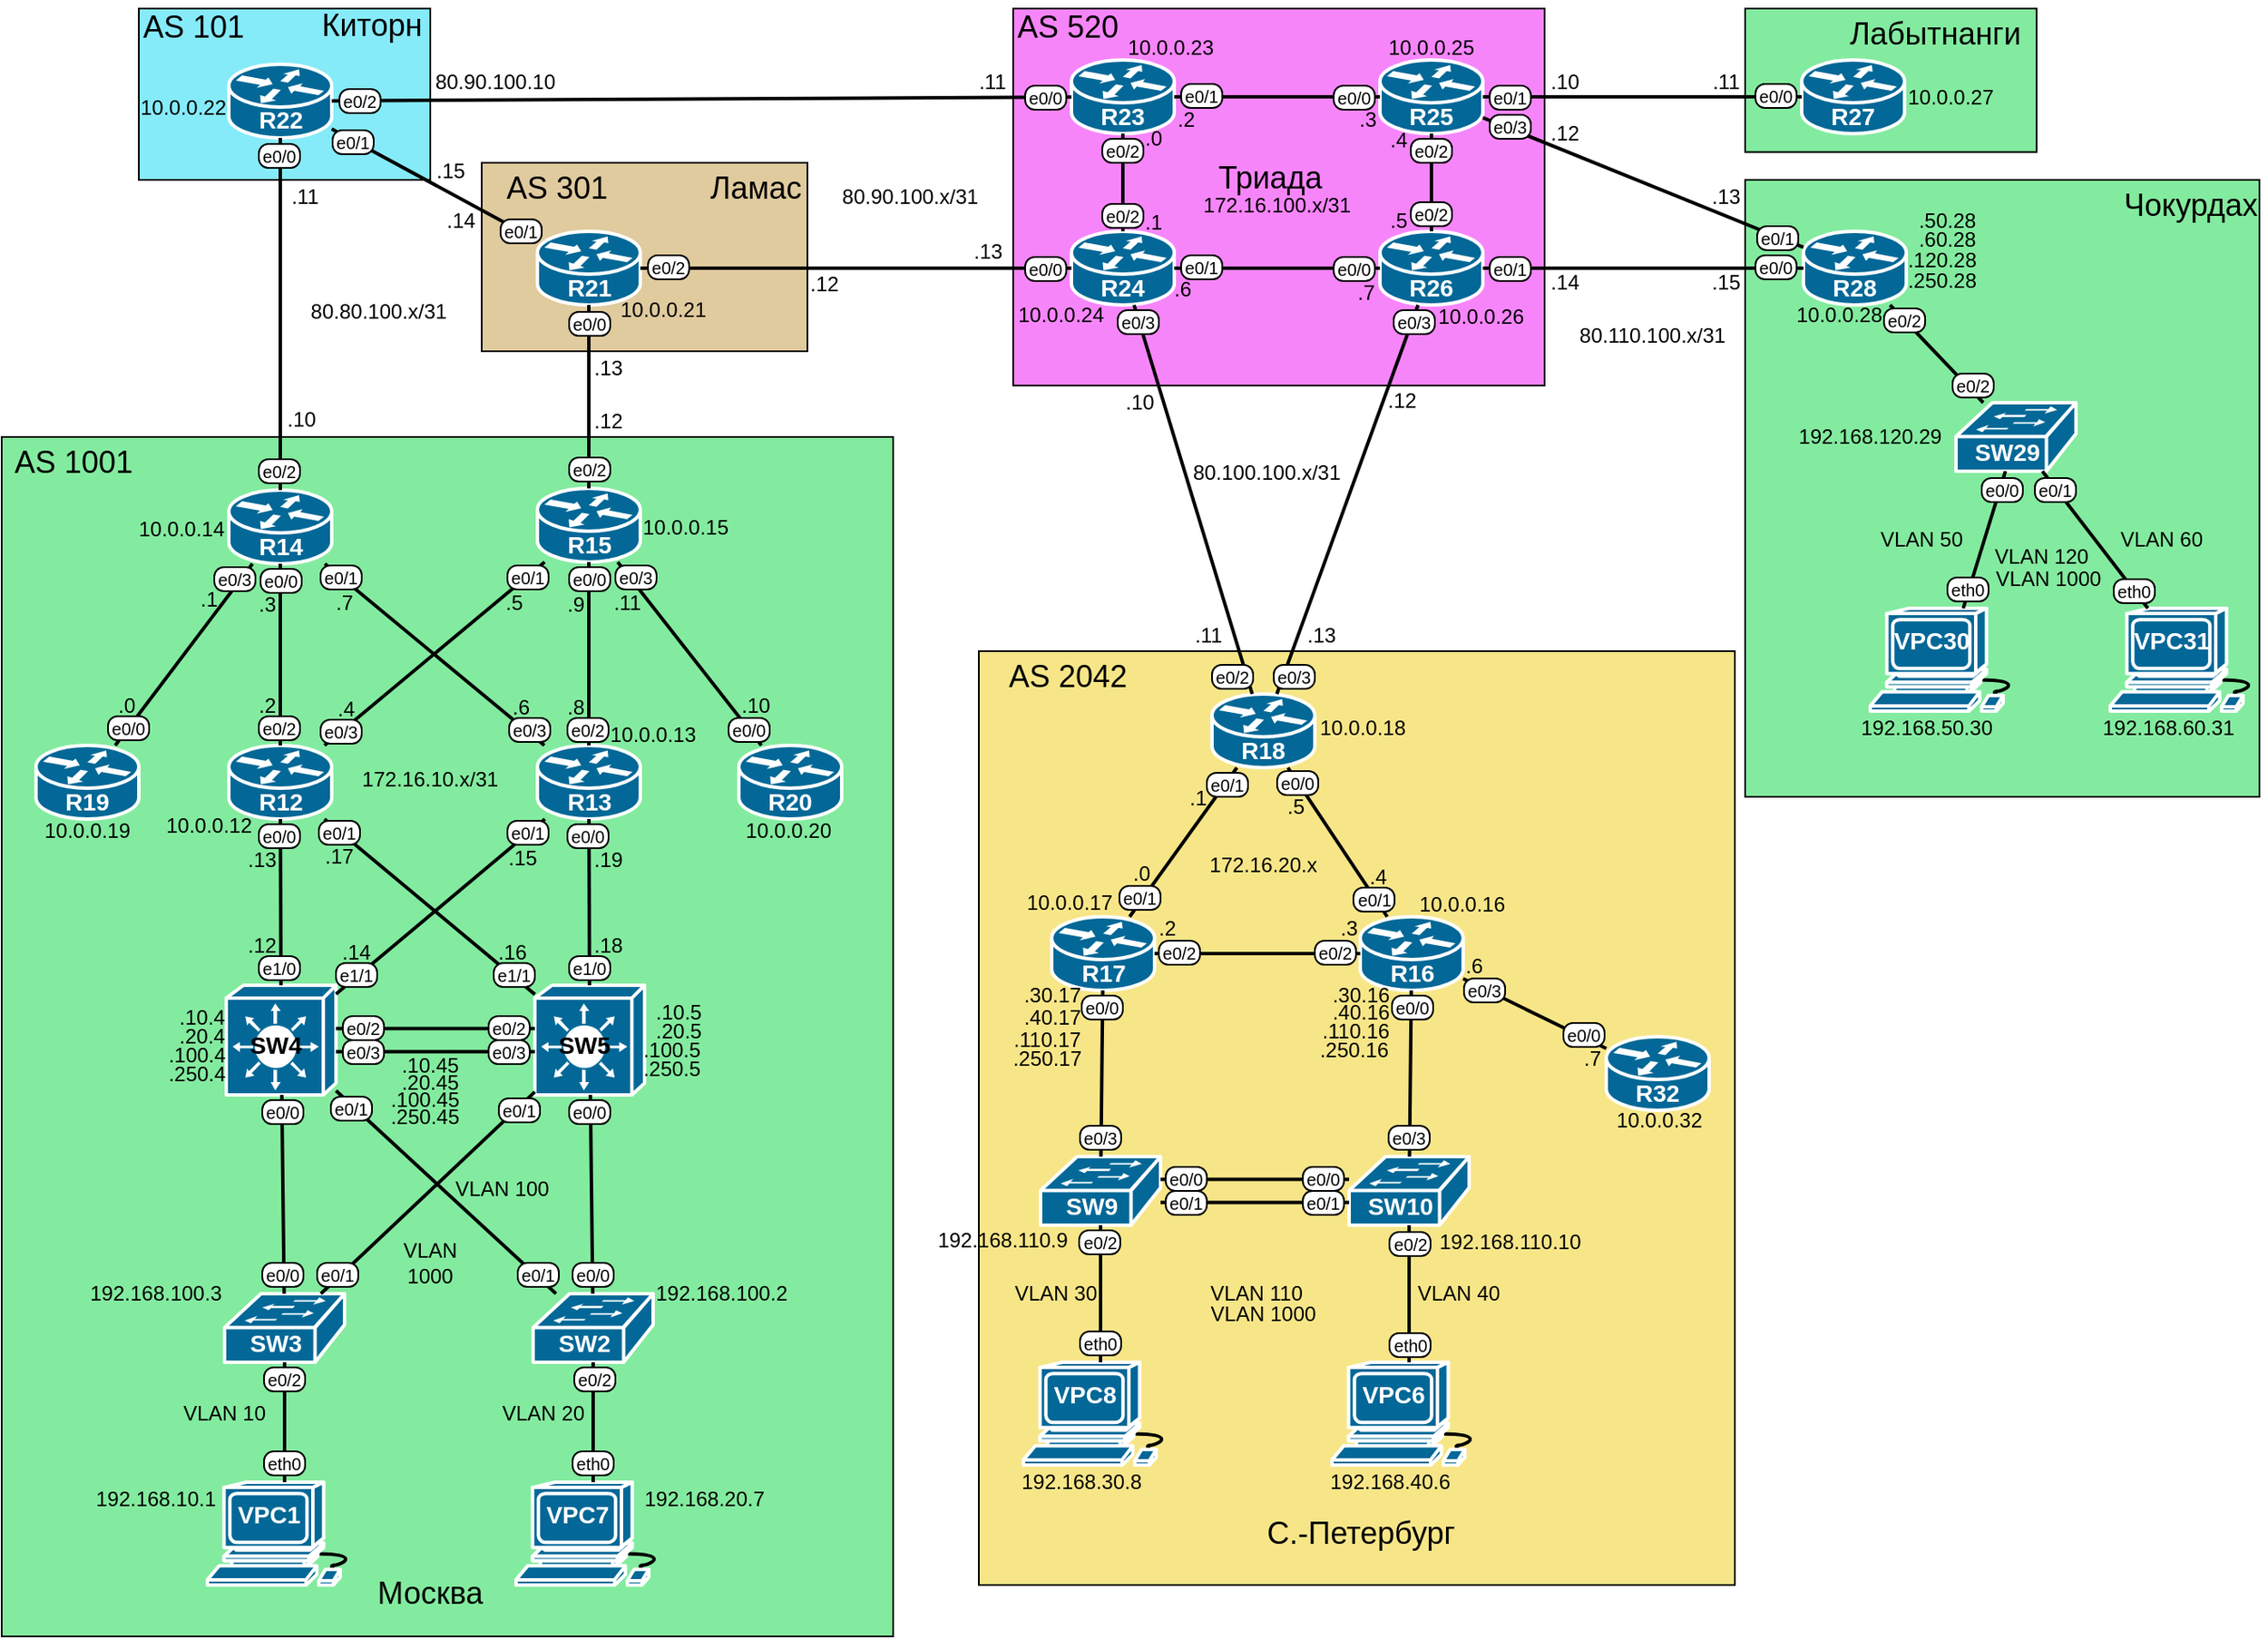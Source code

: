 <mxfile version="27.0.9">
  <diagram name="Страница — 1" id="Og2O6v1_8cmMjE4YKY-o">
    <mxGraphModel dx="1884" dy="923" grid="1" gridSize="10" guides="1" tooltips="1" connect="1" arrows="1" fold="1" page="1" pageScale="1" pageWidth="1169" pageHeight="827" math="0" shadow="0">
      <root>
        <mxCell id="0" />
        <mxCell id="J4p2vavXGs8pfv7Cpsuk-24" value="BG" parent="0" />
        <mxCell id="IlDslpWlMJQfnDaj4fPr-225" value="" style="rounded=0;whiteSpace=wrap;html=1;fillColor=light-dark(#83eb9f, #1f2f1e);strokeColor=light-dark(#000000, #446e2c);" parent="J4p2vavXGs8pfv7Cpsuk-24" vertex="1">
          <mxGeometry y="255" width="520" height="700" as="geometry" />
        </mxCell>
        <mxCell id="IlDslpWlMJQfnDaj4fPr-229" value="" style="rounded=0;whiteSpace=wrap;html=1;fillColor=light-dark(#86ebf9, #1f2f1e);strokeColor=light-dark(#000000, #446e2c);" parent="J4p2vavXGs8pfv7Cpsuk-24" vertex="1">
          <mxGeometry x="80" y="5" width="170" height="100" as="geometry" />
        </mxCell>
        <mxCell id="IlDslpWlMJQfnDaj4fPr-228" value="" style="rounded=0;whiteSpace=wrap;html=1;fillColor=light-dark(#e0cb9e, #1f2f1e);strokeColor=light-dark(#000000, #446e2c);" parent="J4p2vavXGs8pfv7Cpsuk-24" vertex="1">
          <mxGeometry x="280" y="95" width="190" height="110" as="geometry" />
        </mxCell>
        <mxCell id="IlDslpWlMJQfnDaj4fPr-227" value="" style="rounded=0;whiteSpace=wrap;html=1;fillColor=light-dark(#f785fa, #1f2f1e);strokeColor=light-dark(#000000, #446e2c);" parent="J4p2vavXGs8pfv7Cpsuk-24" vertex="1">
          <mxGeometry x="590" y="5" width="310" height="220" as="geometry" />
        </mxCell>
        <mxCell id="IlDslpWlMJQfnDaj4fPr-226" value="" style="rounded=0;whiteSpace=wrap;html=1;fillColor=light-dark(#f7e688, #1f2f1e);strokeColor=light-dark(#000000, #446e2c);" parent="J4p2vavXGs8pfv7Cpsuk-24" vertex="1">
          <mxGeometry x="570" y="380" width="441" height="545" as="geometry" />
        </mxCell>
        <mxCell id="IlDslpWlMJQfnDaj4fPr-222" value="" style="rounded=0;whiteSpace=wrap;html=1;fillColor=light-dark(#83eb9f, #1f2f1e);strokeColor=light-dark(#000000, #446e2c);" parent="J4p2vavXGs8pfv7Cpsuk-24" vertex="1">
          <mxGeometry x="1017" y="105" width="300" height="360" as="geometry" />
        </mxCell>
        <mxCell id="IlDslpWlMJQfnDaj4fPr-224" value="" style="rounded=0;whiteSpace=wrap;html=1;fillColor=light-dark(#83eb9f, #1f2f1e);strokeColor=light-dark(#000000, #446e2c);" parent="J4p2vavXGs8pfv7Cpsuk-24" vertex="1">
          <mxGeometry x="1017" y="5" width="170" height="83.75" as="geometry" />
        </mxCell>
        <mxCell id="J4p2vavXGs8pfv7Cpsuk-8" value="AS 1001" style="text;html=1;align=center;verticalAlign=middle;whiteSpace=wrap;rounded=0;fontSize=18;" parent="J4p2vavXGs8pfv7Cpsuk-24" vertex="1">
          <mxGeometry y="255" width="84" height="30" as="geometry" />
        </mxCell>
        <mxCell id="J4p2vavXGs8pfv7Cpsuk-1" value="Москва" style="text;html=1;align=center;verticalAlign=middle;whiteSpace=wrap;rounded=0;fontSize=18;" parent="J4p2vavXGs8pfv7Cpsuk-24" vertex="1">
          <mxGeometry x="220" y="915" width="60" height="30" as="geometry" />
        </mxCell>
        <mxCell id="J4p2vavXGs8pfv7Cpsuk-12" value="AS 2042" style="text;html=1;align=center;verticalAlign=middle;whiteSpace=wrap;rounded=0;fontSize=18;" parent="J4p2vavXGs8pfv7Cpsuk-24" vertex="1">
          <mxGeometry x="580" y="380" width="84" height="30" as="geometry" />
        </mxCell>
        <mxCell id="J4p2vavXGs8pfv7Cpsuk-14" value="AS 101" style="text;html=1;align=center;verticalAlign=middle;whiteSpace=wrap;rounded=0;fontSize=18;" parent="J4p2vavXGs8pfv7Cpsuk-24" vertex="1">
          <mxGeometry x="70" y="1" width="84" height="30" as="geometry" />
        </mxCell>
        <mxCell id="J4p2vavXGs8pfv7Cpsuk-4" value="Киторн" style="text;html=1;align=center;verticalAlign=middle;whiteSpace=wrap;rounded=0;fontSize=18;" parent="J4p2vavXGs8pfv7Cpsuk-24" vertex="1">
          <mxGeometry x="186" width="60" height="30" as="geometry" />
        </mxCell>
        <mxCell id="J4p2vavXGs8pfv7Cpsuk-15" value="AS 301" style="text;html=1;align=center;verticalAlign=middle;whiteSpace=wrap;rounded=0;fontSize=18;" parent="J4p2vavXGs8pfv7Cpsuk-24" vertex="1">
          <mxGeometry x="282" y="95" width="84" height="30" as="geometry" />
        </mxCell>
        <mxCell id="J4p2vavXGs8pfv7Cpsuk-5" value="Ламас" style="text;html=1;align=center;verticalAlign=middle;whiteSpace=wrap;rounded=0;fontSize=18;" parent="J4p2vavXGs8pfv7Cpsuk-24" vertex="1">
          <mxGeometry x="410" y="95" width="60" height="30" as="geometry" />
        </mxCell>
        <mxCell id="J4p2vavXGs8pfv7Cpsuk-13" value="AS 520" style="text;html=1;align=center;verticalAlign=middle;whiteSpace=wrap;rounded=0;fontSize=18;" parent="J4p2vavXGs8pfv7Cpsuk-24" vertex="1">
          <mxGeometry x="580" y="1" width="84" height="30" as="geometry" />
        </mxCell>
        <mxCell id="J4p2vavXGs8pfv7Cpsuk-6" value="Триада" style="text;html=1;align=center;verticalAlign=middle;whiteSpace=wrap;rounded=0;fontSize=18;" parent="J4p2vavXGs8pfv7Cpsuk-24" vertex="1">
          <mxGeometry x="710" y="88.75" width="60" height="30" as="geometry" />
        </mxCell>
        <mxCell id="J4p2vavXGs8pfv7Cpsuk-7" value="С.-Петербург" style="text;html=1;align=center;verticalAlign=middle;whiteSpace=wrap;rounded=0;fontSize=18;" parent="J4p2vavXGs8pfv7Cpsuk-24" vertex="1">
          <mxGeometry x="728" y="880" width="130" height="30" as="geometry" />
        </mxCell>
        <mxCell id="J4p2vavXGs8pfv7Cpsuk-3" value="Чокурдах" style="text;html=1;align=center;verticalAlign=middle;whiteSpace=wrap;rounded=0;fontSize=18;" parent="J4p2vavXGs8pfv7Cpsuk-24" vertex="1">
          <mxGeometry x="1247" y="105" width="60" height="30" as="geometry" />
        </mxCell>
        <mxCell id="J4p2vavXGs8pfv7Cpsuk-2" value="Лабытнанги" style="text;html=1;align=center;verticalAlign=middle;whiteSpace=wrap;rounded=0;fontSize=18;" parent="J4p2vavXGs8pfv7Cpsuk-24" vertex="1">
          <mxGeometry x="1098" y="5" width="60" height="30" as="geometry" />
        </mxCell>
        <mxCell id="1" value="Main" parent="0" />
        <mxCell id="IlDslpWlMJQfnDaj4fPr-3" value="" style="group" parent="1" vertex="1" connectable="0">
          <mxGeometry x="130" y="755" width="70" height="44" as="geometry" />
        </mxCell>
        <mxCell id="f9OrkrOD7GsaYfjVP4bd-2" value="" style="shape=mxgraph.cisco.switches.workgroup_switch;sketch=0;html=1;pointerEvents=1;dashed=0;fillColor=#036897;strokeColor=#ffffff;strokeWidth=2;verticalLabelPosition=bottom;verticalAlign=top;align=center;outlineConnect=0;" parent="IlDslpWlMJQfnDaj4fPr-3" vertex="1">
          <mxGeometry width="70" height="40" as="geometry" />
        </mxCell>
        <mxCell id="f9OrkrOD7GsaYfjVP4bd-8" value="&lt;b&gt;&lt;font color=&quot;#ffffff&quot; style=&quot;font-size: 14px;&quot;&gt;SW3&lt;/font&gt;&lt;/b&gt;" style="text;html=1;align=center;verticalAlign=middle;whiteSpace=wrap;rounded=0;" parent="IlDslpWlMJQfnDaj4fPr-3" vertex="1">
          <mxGeometry y="14" width="60" height="30" as="geometry" />
        </mxCell>
        <mxCell id="IlDslpWlMJQfnDaj4fPr-5" value="" style="group" parent="1" vertex="1" connectable="0">
          <mxGeometry x="132.5" y="435" width="60" height="47.5" as="geometry" />
        </mxCell>
        <mxCell id="f9OrkrOD7GsaYfjVP4bd-3" value="" style="shape=mxgraph.cisco.routers.router;sketch=0;html=1;pointerEvents=1;dashed=0;fillColor=#036897;strokeColor=#ffffff;strokeWidth=2;verticalLabelPosition=bottom;verticalAlign=top;align=center;outlineConnect=0;" parent="IlDslpWlMJQfnDaj4fPr-5" vertex="1">
          <mxGeometry width="60" height="43" as="geometry" />
        </mxCell>
        <mxCell id="f9OrkrOD7GsaYfjVP4bd-10" value="&lt;b&gt;&lt;font color=&quot;#ffffff&quot; style=&quot;font-size: 14px;&quot;&gt;R12&lt;/font&gt;&lt;/b&gt;" style="text;html=1;align=center;verticalAlign=middle;whiteSpace=wrap;rounded=0;" parent="IlDslpWlMJQfnDaj4fPr-5" vertex="1">
          <mxGeometry y="17.5" width="60" height="30" as="geometry" />
        </mxCell>
        <mxCell id="IlDslpWlMJQfnDaj4fPr-11" value="" style="group" parent="1" vertex="1" connectable="0">
          <mxGeometry x="120" y="865" width="90" height="60" as="geometry" />
        </mxCell>
        <mxCell id="f9OrkrOD7GsaYfjVP4bd-1" value="" style="shape=mxgraph.cisco.computers_and_peripherals.workstation;sketch=0;html=1;pointerEvents=1;dashed=0;fillColor=#036897;strokeColor=#ffffff;strokeWidth=2;verticalLabelPosition=bottom;verticalAlign=top;align=center;outlineConnect=0;" parent="IlDslpWlMJQfnDaj4fPr-11" vertex="1">
          <mxGeometry width="90" height="60" as="geometry" />
        </mxCell>
        <mxCell id="IlDslpWlMJQfnDaj4fPr-10" value="&lt;b&gt;&lt;font color=&quot;#ffffff&quot; style=&quot;font-size: 14px;&quot;&gt;VPC1&lt;/font&gt;&lt;/b&gt;" style="text;html=1;align=center;verticalAlign=middle;whiteSpace=wrap;rounded=0;" parent="IlDslpWlMJQfnDaj4fPr-11" vertex="1">
          <mxGeometry x="6" y="4" width="60" height="30" as="geometry" />
        </mxCell>
        <mxCell id="IlDslpWlMJQfnDaj4fPr-15" value="" style="group;fontStyle=4" parent="1" vertex="1" connectable="0">
          <mxGeometry x="130" y="575" width="65" height="64" as="geometry" />
        </mxCell>
        <mxCell id="IlDslpWlMJQfnDaj4fPr-13" value="" style="shape=mxgraph.cisco.switches.layer_3_switch;sketch=0;html=1;pointerEvents=1;dashed=0;fillColor=#036897;strokeColor=#ffffff;strokeWidth=2;verticalLabelPosition=bottom;verticalAlign=top;align=center;outlineConnect=0;" parent="IlDslpWlMJQfnDaj4fPr-15" vertex="1">
          <mxGeometry x="1" width="64" height="64" as="geometry" />
        </mxCell>
        <mxCell id="IlDslpWlMJQfnDaj4fPr-14" value="&lt;b&gt;&lt;font style=&quot;font-size: 14px; color: light-dark(rgb(0, 0, 0), rgb(18, 18, 18));&quot;&gt;SW4&lt;/font&gt;&lt;/b&gt;" style="text;html=1;align=center;verticalAlign=middle;whiteSpace=wrap;rounded=0;" parent="IlDslpWlMJQfnDaj4fPr-15" vertex="1">
          <mxGeometry y="20" width="60" height="30" as="geometry" />
        </mxCell>
        <mxCell id="IlDslpWlMJQfnDaj4fPr-19" value="" style="endArrow=none;html=1;rounded=0;strokeWidth=2;" parent="1" source="IlDslpWlMJQfnDaj4fPr-13" target="f9OrkrOD7GsaYfjVP4bd-3" edge="1">
          <mxGeometry width="50" height="50" relative="1" as="geometry">
            <mxPoint x="200" y="615" as="sourcePoint" />
            <mxPoint x="164.76" y="575" as="targetPoint" />
          </mxGeometry>
        </mxCell>
        <mxCell id="IlDslpWlMJQfnDaj4fPr-22" value="" style="endArrow=none;html=1;rounded=0;strokeWidth=2;" parent="1" source="f9OrkrOD7GsaYfjVP4bd-2" target="IlDslpWlMJQfnDaj4fPr-13" edge="1">
          <mxGeometry width="50" height="50" relative="1" as="geometry">
            <mxPoint x="240" y="849" as="sourcePoint" />
            <mxPoint x="240" y="742" as="targetPoint" />
          </mxGeometry>
        </mxCell>
        <mxCell id="IlDslpWlMJQfnDaj4fPr-23" value="" style="endArrow=none;html=1;rounded=0;strokeWidth=2;" parent="1" source="f9OrkrOD7GsaYfjVP4bd-1" target="f9OrkrOD7GsaYfjVP4bd-2" edge="1">
          <mxGeometry width="50" height="50" relative="1" as="geometry">
            <mxPoint x="230" y="956" as="sourcePoint" />
            <mxPoint x="230" y="849" as="targetPoint" />
          </mxGeometry>
        </mxCell>
        <mxCell id="IlDslpWlMJQfnDaj4fPr-25" value="" style="group" parent="1" vertex="1" connectable="0">
          <mxGeometry x="310" y="755" width="70" height="44" as="geometry" />
        </mxCell>
        <mxCell id="IlDslpWlMJQfnDaj4fPr-26" value="" style="shape=mxgraph.cisco.switches.workgroup_switch;sketch=0;html=1;pointerEvents=1;dashed=0;fillColor=#036897;strokeColor=#ffffff;strokeWidth=2;verticalLabelPosition=bottom;verticalAlign=top;align=center;outlineConnect=0;" parent="IlDslpWlMJQfnDaj4fPr-25" vertex="1">
          <mxGeometry width="70" height="40" as="geometry" />
        </mxCell>
        <mxCell id="IlDslpWlMJQfnDaj4fPr-27" value="&lt;b&gt;&lt;font color=&quot;#ffffff&quot; style=&quot;font-size: 14px;&quot;&gt;SW2&lt;/font&gt;&lt;/b&gt;" style="text;html=1;align=center;verticalAlign=middle;whiteSpace=wrap;rounded=0;" parent="IlDslpWlMJQfnDaj4fPr-25" vertex="1">
          <mxGeometry y="14" width="60" height="30" as="geometry" />
        </mxCell>
        <mxCell id="IlDslpWlMJQfnDaj4fPr-28" value="" style="group" parent="1" vertex="1" connectable="0">
          <mxGeometry x="312.5" y="435" width="60" height="47.5" as="geometry" />
        </mxCell>
        <mxCell id="IlDslpWlMJQfnDaj4fPr-29" value="" style="shape=mxgraph.cisco.routers.router;sketch=0;html=1;pointerEvents=1;dashed=0;fillColor=#036897;strokeColor=#ffffff;strokeWidth=2;verticalLabelPosition=bottom;verticalAlign=top;align=center;outlineConnect=0;" parent="IlDslpWlMJQfnDaj4fPr-28" vertex="1">
          <mxGeometry width="60" height="43" as="geometry" />
        </mxCell>
        <mxCell id="IlDslpWlMJQfnDaj4fPr-30" value="&lt;b&gt;&lt;font color=&quot;#ffffff&quot; style=&quot;font-size: 14px;&quot;&gt;R13&lt;/font&gt;&lt;/b&gt;" style="text;html=1;align=center;verticalAlign=middle;whiteSpace=wrap;rounded=0;" parent="IlDslpWlMJQfnDaj4fPr-28" vertex="1">
          <mxGeometry y="17.5" width="60" height="30" as="geometry" />
        </mxCell>
        <mxCell id="IlDslpWlMJQfnDaj4fPr-31" value="" style="group" parent="1" vertex="1" connectable="0">
          <mxGeometry x="300" y="865" width="90" height="60" as="geometry" />
        </mxCell>
        <mxCell id="IlDslpWlMJQfnDaj4fPr-32" value="" style="shape=mxgraph.cisco.computers_and_peripherals.workstation;sketch=0;html=1;pointerEvents=1;dashed=0;fillColor=#036897;strokeColor=#ffffff;strokeWidth=2;verticalLabelPosition=bottom;verticalAlign=top;align=center;outlineConnect=0;" parent="IlDslpWlMJQfnDaj4fPr-31" vertex="1">
          <mxGeometry width="90" height="60" as="geometry" />
        </mxCell>
        <mxCell id="IlDslpWlMJQfnDaj4fPr-33" value="&lt;b&gt;&lt;font color=&quot;#ffffff&quot; style=&quot;font-size: 14px;&quot;&gt;VPC7&lt;/font&gt;&lt;/b&gt;" style="text;html=1;align=center;verticalAlign=middle;whiteSpace=wrap;rounded=0;" parent="IlDslpWlMJQfnDaj4fPr-31" vertex="1">
          <mxGeometry x="6" y="4" width="60" height="30" as="geometry" />
        </mxCell>
        <mxCell id="IlDslpWlMJQfnDaj4fPr-34" value="" style="group" parent="1" vertex="1" connectable="0">
          <mxGeometry x="310" y="575" width="65" height="64" as="geometry" />
        </mxCell>
        <mxCell id="IlDslpWlMJQfnDaj4fPr-35" value="" style="shape=mxgraph.cisco.switches.layer_3_switch;sketch=0;html=1;pointerEvents=1;dashed=0;fillColor=#036897;strokeColor=#ffffff;strokeWidth=2;verticalLabelPosition=bottom;verticalAlign=top;align=center;outlineConnect=0;" parent="IlDslpWlMJQfnDaj4fPr-34" vertex="1">
          <mxGeometry x="1" width="64" height="64" as="geometry" />
        </mxCell>
        <mxCell id="IlDslpWlMJQfnDaj4fPr-36" value="&lt;b&gt;&lt;font style=&quot;font-size: 14px; color: light-dark(rgb(0, 0, 0), rgb(18, 18, 18));&quot;&gt;SW5&lt;/font&gt;&lt;/b&gt;" style="text;html=1;align=center;verticalAlign=middle;whiteSpace=wrap;rounded=0;" parent="IlDslpWlMJQfnDaj4fPr-34" vertex="1">
          <mxGeometry y="20" width="60" height="30" as="geometry" />
        </mxCell>
        <mxCell id="IlDslpWlMJQfnDaj4fPr-37" value="" style="endArrow=none;html=1;rounded=0;strokeWidth=2;" parent="1" source="IlDslpWlMJQfnDaj4fPr-35" target="IlDslpWlMJQfnDaj4fPr-29" edge="1">
          <mxGeometry width="50" height="50" relative="1" as="geometry">
            <mxPoint x="380" y="615" as="sourcePoint" />
            <mxPoint x="344.76" y="575" as="targetPoint" />
          </mxGeometry>
        </mxCell>
        <mxCell id="IlDslpWlMJQfnDaj4fPr-38" value="" style="endArrow=none;html=1;rounded=0;strokeWidth=2;" parent="1" source="IlDslpWlMJQfnDaj4fPr-26" target="IlDslpWlMJQfnDaj4fPr-35" edge="1">
          <mxGeometry width="50" height="50" relative="1" as="geometry">
            <mxPoint x="420" y="849" as="sourcePoint" />
            <mxPoint x="420" y="742" as="targetPoint" />
          </mxGeometry>
        </mxCell>
        <mxCell id="IlDslpWlMJQfnDaj4fPr-39" value="" style="endArrow=none;html=1;rounded=0;strokeWidth=2;" parent="1" source="IlDslpWlMJQfnDaj4fPr-32" target="IlDslpWlMJQfnDaj4fPr-26" edge="1">
          <mxGeometry width="50" height="50" relative="1" as="geometry">
            <mxPoint x="410" y="956" as="sourcePoint" />
            <mxPoint x="410" y="849" as="targetPoint" />
          </mxGeometry>
        </mxCell>
        <mxCell id="IlDslpWlMJQfnDaj4fPr-40" value="" style="group" parent="1" vertex="1" connectable="0">
          <mxGeometry x="132.5" y="286" width="60" height="47.5" as="geometry" />
        </mxCell>
        <mxCell id="IlDslpWlMJQfnDaj4fPr-41" value="" style="shape=mxgraph.cisco.routers.router;sketch=0;html=1;pointerEvents=1;dashed=0;fillColor=#036897;strokeColor=#ffffff;strokeWidth=2;verticalLabelPosition=bottom;verticalAlign=top;align=center;outlineConnect=0;" parent="IlDslpWlMJQfnDaj4fPr-40" vertex="1">
          <mxGeometry width="60" height="43" as="geometry" />
        </mxCell>
        <mxCell id="IlDslpWlMJQfnDaj4fPr-42" value="&lt;b&gt;&lt;font color=&quot;#ffffff&quot; style=&quot;font-size: 14px;&quot;&gt;R14&lt;/font&gt;&lt;/b&gt;" style="text;html=1;align=center;verticalAlign=middle;whiteSpace=wrap;rounded=0;" parent="IlDslpWlMJQfnDaj4fPr-40" vertex="1">
          <mxGeometry y="17.5" width="60" height="30" as="geometry" />
        </mxCell>
        <mxCell id="IlDslpWlMJQfnDaj4fPr-43" value="" style="group" parent="1" vertex="1" connectable="0">
          <mxGeometry x="312.5" y="285" width="60" height="47.5" as="geometry" />
        </mxCell>
        <mxCell id="IlDslpWlMJQfnDaj4fPr-44" value="" style="shape=mxgraph.cisco.routers.router;sketch=0;html=1;pointerEvents=1;dashed=0;fillColor=#036897;strokeColor=#ffffff;strokeWidth=2;verticalLabelPosition=bottom;verticalAlign=top;align=center;outlineConnect=0;" parent="IlDslpWlMJQfnDaj4fPr-43" vertex="1">
          <mxGeometry width="60" height="43" as="geometry" />
        </mxCell>
        <mxCell id="IlDslpWlMJQfnDaj4fPr-45" value="&lt;b&gt;&lt;font color=&quot;#ffffff&quot; style=&quot;font-size: 14px;&quot;&gt;R15&lt;/font&gt;&lt;/b&gt;" style="text;html=1;align=center;verticalAlign=middle;whiteSpace=wrap;rounded=0;" parent="IlDslpWlMJQfnDaj4fPr-43" vertex="1">
          <mxGeometry y="17.5" width="60" height="30" as="geometry" />
        </mxCell>
        <mxCell id="IlDslpWlMJQfnDaj4fPr-46" value="" style="group" parent="1" vertex="1" connectable="0">
          <mxGeometry x="20" y="435" width="80" height="55" as="geometry" />
        </mxCell>
        <mxCell id="IlDslpWlMJQfnDaj4fPr-47" value="" style="shape=mxgraph.cisco.routers.router;sketch=0;html=1;pointerEvents=1;dashed=0;fillColor=#036897;strokeColor=#ffffff;strokeWidth=2;verticalLabelPosition=bottom;verticalAlign=top;align=center;outlineConnect=0;" parent="IlDslpWlMJQfnDaj4fPr-46" vertex="1">
          <mxGeometry width="60" height="43" as="geometry" />
        </mxCell>
        <mxCell id="IlDslpWlMJQfnDaj4fPr-48" value="&lt;b&gt;&lt;font color=&quot;#ffffff&quot; style=&quot;font-size: 14px;&quot;&gt;R19&lt;/font&gt;&lt;/b&gt;" style="text;html=1;align=center;verticalAlign=middle;whiteSpace=wrap;rounded=0;" parent="IlDslpWlMJQfnDaj4fPr-46" vertex="1">
          <mxGeometry y="17.5" width="60" height="30" as="geometry" />
        </mxCell>
        <mxCell id="IlDslpWlMJQfnDaj4fPr-49" value="" style="group" parent="1" vertex="1" connectable="0">
          <mxGeometry x="430" y="435" width="60" height="47.5" as="geometry" />
        </mxCell>
        <mxCell id="IlDslpWlMJQfnDaj4fPr-50" value="" style="shape=mxgraph.cisco.routers.router;sketch=0;html=1;pointerEvents=1;dashed=0;fillColor=#036897;strokeColor=#ffffff;strokeWidth=2;verticalLabelPosition=bottom;verticalAlign=top;align=center;outlineConnect=0;" parent="IlDslpWlMJQfnDaj4fPr-49" vertex="1">
          <mxGeometry width="60" height="43" as="geometry" />
        </mxCell>
        <mxCell id="IlDslpWlMJQfnDaj4fPr-51" value="&lt;b&gt;&lt;font color=&quot;#ffffff&quot; style=&quot;font-size: 14px;&quot;&gt;R20&lt;/font&gt;&lt;/b&gt;" style="text;html=1;align=center;verticalAlign=middle;whiteSpace=wrap;rounded=0;" parent="IlDslpWlMJQfnDaj4fPr-49" vertex="1">
          <mxGeometry y="17.5" width="60" height="30" as="geometry" />
        </mxCell>
        <mxCell id="IlDslpWlMJQfnDaj4fPr-52" value="" style="endArrow=none;html=1;rounded=0;strokeWidth=2;" parent="1" source="IlDslpWlMJQfnDaj4fPr-29" target="IlDslpWlMJQfnDaj4fPr-44" edge="1">
          <mxGeometry width="50" height="50" relative="1" as="geometry">
            <mxPoint x="340" y="412" as="sourcePoint" />
            <mxPoint x="340" y="345" as="targetPoint" />
          </mxGeometry>
        </mxCell>
        <mxCell id="IlDslpWlMJQfnDaj4fPr-53" value="" style="endArrow=none;html=1;rounded=0;strokeWidth=2;" parent="1" source="IlDslpWlMJQfnDaj4fPr-50" target="IlDslpWlMJQfnDaj4fPr-44" edge="1">
          <mxGeometry width="50" height="50" relative="1" as="geometry">
            <mxPoint x="459.86" y="412" as="sourcePoint" />
            <mxPoint x="459.86" y="345" as="targetPoint" />
          </mxGeometry>
        </mxCell>
        <mxCell id="IlDslpWlMJQfnDaj4fPr-54" value="" style="endArrow=none;html=1;rounded=0;strokeWidth=2;" parent="1" source="f9OrkrOD7GsaYfjVP4bd-3" target="IlDslpWlMJQfnDaj4fPr-41" edge="1">
          <mxGeometry width="50" height="50" relative="1" as="geometry">
            <mxPoint x="164.86" y="412" as="sourcePoint" />
            <mxPoint x="164.86" y="345" as="targetPoint" />
          </mxGeometry>
        </mxCell>
        <mxCell id="IlDslpWlMJQfnDaj4fPr-55" value="" style="endArrow=none;html=1;rounded=0;strokeWidth=2;" parent="1" source="IlDslpWlMJQfnDaj4fPr-47" target="IlDslpWlMJQfnDaj4fPr-41" edge="1">
          <mxGeometry width="50" height="50" relative="1" as="geometry">
            <mxPoint x="49.86" y="412" as="sourcePoint" />
            <mxPoint x="49.86" y="345" as="targetPoint" />
          </mxGeometry>
        </mxCell>
        <mxCell id="IlDslpWlMJQfnDaj4fPr-56" value="" style="endArrow=none;html=1;rounded=0;strokeWidth=2;" parent="1" source="f9OrkrOD7GsaYfjVP4bd-3" target="IlDslpWlMJQfnDaj4fPr-44" edge="1">
          <mxGeometry width="50" height="50" relative="1" as="geometry">
            <mxPoint x="220" y="412" as="sourcePoint" />
            <mxPoint x="220" y="345" as="targetPoint" />
          </mxGeometry>
        </mxCell>
        <mxCell id="IlDslpWlMJQfnDaj4fPr-57" value="" style="endArrow=none;html=1;rounded=0;strokeWidth=2;" parent="1" source="IlDslpWlMJQfnDaj4fPr-29" target="IlDslpWlMJQfnDaj4fPr-41" edge="1">
          <mxGeometry width="50" height="50" relative="1" as="geometry">
            <mxPoint x="280" y="412" as="sourcePoint" />
            <mxPoint x="210" y="355" as="targetPoint" />
          </mxGeometry>
        </mxCell>
        <mxCell id="IlDslpWlMJQfnDaj4fPr-58" value="" style="endArrow=none;html=1;rounded=0;strokeWidth=2;" parent="1" source="IlDslpWlMJQfnDaj4fPr-13" target="IlDslpWlMJQfnDaj4fPr-29" edge="1">
          <mxGeometry width="50" height="50" relative="1" as="geometry">
            <mxPoint x="290" y="632" as="sourcePoint" />
            <mxPoint x="290" y="565" as="targetPoint" />
          </mxGeometry>
        </mxCell>
        <mxCell id="IlDslpWlMJQfnDaj4fPr-59" value="" style="endArrow=none;html=1;rounded=0;strokeWidth=2;" parent="1" source="IlDslpWlMJQfnDaj4fPr-35" target="f9OrkrOD7GsaYfjVP4bd-3" edge="1">
          <mxGeometry width="50" height="50" relative="1" as="geometry">
            <mxPoint x="220" y="632" as="sourcePoint" />
            <mxPoint x="220" y="565" as="targetPoint" />
          </mxGeometry>
        </mxCell>
        <mxCell id="IlDslpWlMJQfnDaj4fPr-62" value="" style="endArrow=none;html=1;rounded=0;strokeWidth=2;" parent="1" source="IlDslpWlMJQfnDaj4fPr-26" target="IlDslpWlMJQfnDaj4fPr-13" edge="1">
          <mxGeometry width="50" height="50" relative="1" as="geometry">
            <mxPoint x="220" y="762" as="sourcePoint" />
            <mxPoint x="220" y="695" as="targetPoint" />
          </mxGeometry>
        </mxCell>
        <mxCell id="IlDslpWlMJQfnDaj4fPr-63" value="" style="endArrow=none;html=1;rounded=0;strokeWidth=2;" parent="1" source="f9OrkrOD7GsaYfjVP4bd-2" target="IlDslpWlMJQfnDaj4fPr-35" edge="1">
          <mxGeometry width="50" height="50" relative="1" as="geometry">
            <mxPoint x="300" y="755" as="sourcePoint" />
            <mxPoint x="300" y="688" as="targetPoint" />
          </mxGeometry>
        </mxCell>
        <mxCell id="IlDslpWlMJQfnDaj4fPr-64" value="" style="shape=link;html=1;rounded=0;strokeWidth=2;width=12.381;" parent="1" source="IlDslpWlMJQfnDaj4fPr-13" target="IlDslpWlMJQfnDaj4fPr-35" edge="1">
          <mxGeometry width="100" relative="1" as="geometry">
            <mxPoint x="220" y="665" as="sourcePoint" />
            <mxPoint x="270" y="695" as="targetPoint" />
          </mxGeometry>
        </mxCell>
        <mxCell id="IlDslpWlMJQfnDaj4fPr-118" value="" style="group" parent="1" vertex="1" connectable="0">
          <mxGeometry x="606" y="675" width="70" height="44" as="geometry" />
        </mxCell>
        <mxCell id="IlDslpWlMJQfnDaj4fPr-119" value="" style="shape=mxgraph.cisco.switches.workgroup_switch;sketch=0;html=1;pointerEvents=1;dashed=0;fillColor=#036897;strokeColor=#ffffff;strokeWidth=2;verticalLabelPosition=bottom;verticalAlign=top;align=center;outlineConnect=0;" parent="IlDslpWlMJQfnDaj4fPr-118" vertex="1">
          <mxGeometry width="70" height="40" as="geometry" />
        </mxCell>
        <mxCell id="IlDslpWlMJQfnDaj4fPr-120" value="&lt;b&gt;&lt;font color=&quot;#ffffff&quot; style=&quot;font-size: 14px;&quot;&gt;SW9&lt;/font&gt;&lt;/b&gt;" style="text;html=1;align=center;verticalAlign=middle;whiteSpace=wrap;rounded=0;" parent="IlDslpWlMJQfnDaj4fPr-118" vertex="1">
          <mxGeometry y="14" width="60" height="30" as="geometry" />
        </mxCell>
        <mxCell id="IlDslpWlMJQfnDaj4fPr-121" value="" style="group" parent="1" vertex="1" connectable="0">
          <mxGeometry x="612.5" y="535" width="60" height="47.5" as="geometry" />
        </mxCell>
        <mxCell id="IlDslpWlMJQfnDaj4fPr-122" value="" style="shape=mxgraph.cisco.routers.router;sketch=0;html=1;pointerEvents=1;dashed=0;fillColor=#036897;strokeColor=#ffffff;strokeWidth=2;verticalLabelPosition=bottom;verticalAlign=top;align=center;outlineConnect=0;" parent="IlDslpWlMJQfnDaj4fPr-121" vertex="1">
          <mxGeometry width="60" height="43" as="geometry" />
        </mxCell>
        <mxCell id="IlDslpWlMJQfnDaj4fPr-123" value="&lt;b&gt;&lt;font color=&quot;#ffffff&quot; style=&quot;font-size: 14px;&quot;&gt;R17&lt;/font&gt;&lt;/b&gt;" style="text;html=1;align=center;verticalAlign=middle;whiteSpace=wrap;rounded=0;" parent="IlDslpWlMJQfnDaj4fPr-121" vertex="1">
          <mxGeometry y="17.5" width="60" height="30" as="geometry" />
        </mxCell>
        <mxCell id="IlDslpWlMJQfnDaj4fPr-124" value="" style="group" parent="1" vertex="1" connectable="0">
          <mxGeometry x="596" y="795" width="90" height="60" as="geometry" />
        </mxCell>
        <mxCell id="IlDslpWlMJQfnDaj4fPr-125" value="" style="shape=mxgraph.cisco.computers_and_peripherals.workstation;sketch=0;html=1;pointerEvents=1;dashed=0;fillColor=#036897;strokeColor=#ffffff;strokeWidth=2;verticalLabelPosition=bottom;verticalAlign=top;align=center;outlineConnect=0;" parent="IlDslpWlMJQfnDaj4fPr-124" vertex="1">
          <mxGeometry width="90" height="60" as="geometry" />
        </mxCell>
        <mxCell id="IlDslpWlMJQfnDaj4fPr-126" value="&lt;b&gt;&lt;font color=&quot;#ffffff&quot; style=&quot;font-size: 14px;&quot;&gt;VPC8&lt;/font&gt;&lt;/b&gt;" style="text;html=1;align=center;verticalAlign=middle;whiteSpace=wrap;rounded=0;" parent="IlDslpWlMJQfnDaj4fPr-124" vertex="1">
          <mxGeometry x="6" y="4" width="60" height="30" as="geometry" />
        </mxCell>
        <mxCell id="IlDslpWlMJQfnDaj4fPr-131" value="" style="endArrow=none;html=1;rounded=0;strokeWidth=2;" parent="1" source="IlDslpWlMJQfnDaj4fPr-119" target="IlDslpWlMJQfnDaj4fPr-122" edge="1">
          <mxGeometry width="50" height="50" relative="1" as="geometry">
            <mxPoint x="720" y="849" as="sourcePoint" />
            <mxPoint x="643.653" y="709" as="targetPoint" />
          </mxGeometry>
        </mxCell>
        <mxCell id="IlDslpWlMJQfnDaj4fPr-132" value="" style="endArrow=none;html=1;rounded=0;strokeWidth=2;" parent="1" source="IlDslpWlMJQfnDaj4fPr-125" target="IlDslpWlMJQfnDaj4fPr-119" edge="1">
          <mxGeometry width="50" height="50" relative="1" as="geometry">
            <mxPoint x="706" y="876" as="sourcePoint" />
            <mxPoint x="706" y="769" as="targetPoint" />
          </mxGeometry>
        </mxCell>
        <mxCell id="IlDslpWlMJQfnDaj4fPr-133" value="" style="group" parent="1" vertex="1" connectable="0">
          <mxGeometry x="786" y="675" width="70" height="44" as="geometry" />
        </mxCell>
        <mxCell id="IlDslpWlMJQfnDaj4fPr-134" value="" style="shape=mxgraph.cisco.switches.workgroup_switch;sketch=0;html=1;pointerEvents=1;dashed=0;fillColor=#036897;strokeColor=#ffffff;strokeWidth=2;verticalLabelPosition=bottom;verticalAlign=top;align=center;outlineConnect=0;" parent="IlDslpWlMJQfnDaj4fPr-133" vertex="1">
          <mxGeometry width="70" height="40" as="geometry" />
        </mxCell>
        <mxCell id="IlDslpWlMJQfnDaj4fPr-135" value="&lt;b&gt;&lt;font color=&quot;#ffffff&quot; style=&quot;font-size: 14px;&quot;&gt;SW10&lt;/font&gt;&lt;/b&gt;" style="text;html=1;align=center;verticalAlign=middle;whiteSpace=wrap;rounded=0;" parent="IlDslpWlMJQfnDaj4fPr-133" vertex="1">
          <mxGeometry y="14" width="60" height="30" as="geometry" />
        </mxCell>
        <mxCell id="IlDslpWlMJQfnDaj4fPr-136" value="" style="group" parent="1" vertex="1" connectable="0">
          <mxGeometry x="792.5" y="535" width="60" height="47.5" as="geometry" />
        </mxCell>
        <mxCell id="IlDslpWlMJQfnDaj4fPr-137" value="" style="shape=mxgraph.cisco.routers.router;sketch=0;html=1;pointerEvents=1;dashed=0;fillColor=#036897;strokeColor=#ffffff;strokeWidth=2;verticalLabelPosition=bottom;verticalAlign=top;align=center;outlineConnect=0;" parent="IlDslpWlMJQfnDaj4fPr-136" vertex="1">
          <mxGeometry width="60" height="43" as="geometry" />
        </mxCell>
        <mxCell id="IlDslpWlMJQfnDaj4fPr-138" value="&lt;b&gt;&lt;font color=&quot;#ffffff&quot; style=&quot;font-size: 14px;&quot;&gt;R16&lt;/font&gt;&lt;/b&gt;" style="text;html=1;align=center;verticalAlign=middle;whiteSpace=wrap;rounded=0;" parent="IlDslpWlMJQfnDaj4fPr-136" vertex="1">
          <mxGeometry y="17.5" width="60" height="30" as="geometry" />
        </mxCell>
        <mxCell id="IlDslpWlMJQfnDaj4fPr-139" value="" style="group" parent="1" vertex="1" connectable="0">
          <mxGeometry x="776" y="795" width="90" height="60" as="geometry" />
        </mxCell>
        <mxCell id="IlDslpWlMJQfnDaj4fPr-140" value="" style="shape=mxgraph.cisco.computers_and_peripherals.workstation;sketch=0;html=1;pointerEvents=1;dashed=0;fillColor=#036897;strokeColor=#ffffff;strokeWidth=2;verticalLabelPosition=bottom;verticalAlign=top;align=center;outlineConnect=0;" parent="IlDslpWlMJQfnDaj4fPr-139" vertex="1">
          <mxGeometry width="90" height="60" as="geometry" />
        </mxCell>
        <mxCell id="IlDslpWlMJQfnDaj4fPr-141" value="&lt;b&gt;&lt;font color=&quot;#ffffff&quot; style=&quot;font-size: 14px;&quot;&gt;VPC6&lt;/font&gt;&lt;/b&gt;" style="text;html=1;align=center;verticalAlign=middle;whiteSpace=wrap;rounded=0;" parent="IlDslpWlMJQfnDaj4fPr-139" vertex="1">
          <mxGeometry x="6" y="4" width="60" height="30" as="geometry" />
        </mxCell>
        <mxCell id="IlDslpWlMJQfnDaj4fPr-146" value="" style="endArrow=none;html=1;rounded=0;strokeWidth=2;" parent="1" source="IlDslpWlMJQfnDaj4fPr-134" target="IlDslpWlMJQfnDaj4fPr-137" edge="1">
          <mxGeometry width="50" height="50" relative="1" as="geometry">
            <mxPoint x="900" y="849" as="sourcePoint" />
            <mxPoint x="823.653" y="709" as="targetPoint" />
          </mxGeometry>
        </mxCell>
        <mxCell id="IlDslpWlMJQfnDaj4fPr-147" value="" style="endArrow=none;html=1;rounded=0;strokeWidth=2;" parent="1" source="IlDslpWlMJQfnDaj4fPr-140" target="IlDslpWlMJQfnDaj4fPr-134" edge="1">
          <mxGeometry width="50" height="50" relative="1" as="geometry">
            <mxPoint x="886" y="876" as="sourcePoint" />
            <mxPoint x="886" y="769" as="targetPoint" />
          </mxGeometry>
        </mxCell>
        <mxCell id="IlDslpWlMJQfnDaj4fPr-151" value="" style="group" parent="1" vertex="1" connectable="0">
          <mxGeometry x="706" y="405" width="60" height="47.5" as="geometry" />
        </mxCell>
        <mxCell id="IlDslpWlMJQfnDaj4fPr-152" value="" style="shape=mxgraph.cisco.routers.router;sketch=0;html=1;pointerEvents=1;dashed=0;fillColor=#036897;strokeColor=#ffffff;strokeWidth=2;verticalLabelPosition=bottom;verticalAlign=top;align=center;outlineConnect=0;" parent="IlDslpWlMJQfnDaj4fPr-151" vertex="1">
          <mxGeometry width="60" height="43" as="geometry" />
        </mxCell>
        <mxCell id="IlDslpWlMJQfnDaj4fPr-153" value="&lt;b&gt;&lt;font color=&quot;#ffffff&quot; style=&quot;font-size: 14px;&quot;&gt;R18&lt;/font&gt;&lt;/b&gt;" style="text;html=1;align=center;verticalAlign=middle;whiteSpace=wrap;rounded=0;" parent="IlDslpWlMJQfnDaj4fPr-151" vertex="1">
          <mxGeometry y="17.5" width="60" height="30" as="geometry" />
        </mxCell>
        <mxCell id="IlDslpWlMJQfnDaj4fPr-157" value="" style="group" parent="1" vertex="1" connectable="0">
          <mxGeometry x="936" y="605" width="60" height="47.5" as="geometry" />
        </mxCell>
        <mxCell id="IlDslpWlMJQfnDaj4fPr-158" value="" style="shape=mxgraph.cisco.routers.router;sketch=0;html=1;pointerEvents=1;dashed=0;fillColor=#036897;strokeColor=#ffffff;strokeWidth=2;verticalLabelPosition=bottom;verticalAlign=top;align=center;outlineConnect=0;" parent="IlDslpWlMJQfnDaj4fPr-157" vertex="1">
          <mxGeometry width="60" height="43" as="geometry" />
        </mxCell>
        <mxCell id="IlDslpWlMJQfnDaj4fPr-159" value="&lt;b&gt;&lt;font color=&quot;#ffffff&quot; style=&quot;font-size: 14px;&quot;&gt;R32&lt;/font&gt;&lt;/b&gt;" style="text;html=1;align=center;verticalAlign=middle;whiteSpace=wrap;rounded=0;" parent="IlDslpWlMJQfnDaj4fPr-157" vertex="1">
          <mxGeometry y="17.5" width="60" height="30" as="geometry" />
        </mxCell>
        <mxCell id="IlDslpWlMJQfnDaj4fPr-160" value="" style="endArrow=none;html=1;rounded=0;strokeWidth=2;" parent="1" source="IlDslpWlMJQfnDaj4fPr-137" target="IlDslpWlMJQfnDaj4fPr-152" edge="1">
          <mxGeometry width="50" height="50" relative="1" as="geometry">
            <mxPoint x="820" y="512" as="sourcePoint" />
            <mxPoint x="820" y="445" as="targetPoint" />
          </mxGeometry>
        </mxCell>
        <mxCell id="IlDslpWlMJQfnDaj4fPr-161" value="" style="endArrow=none;html=1;rounded=0;strokeWidth=2;" parent="1" source="IlDslpWlMJQfnDaj4fPr-158" target="IlDslpWlMJQfnDaj4fPr-137" edge="1">
          <mxGeometry width="50" height="50" relative="1" as="geometry">
            <mxPoint x="939.86" y="512" as="sourcePoint" />
            <mxPoint x="939.86" y="445" as="targetPoint" />
          </mxGeometry>
        </mxCell>
        <mxCell id="IlDslpWlMJQfnDaj4fPr-164" value="" style="endArrow=none;html=1;rounded=0;strokeWidth=2;" parent="1" source="IlDslpWlMJQfnDaj4fPr-122" target="IlDslpWlMJQfnDaj4fPr-152" edge="1">
          <mxGeometry width="50" height="50" relative="1" as="geometry">
            <mxPoint x="700" y="512" as="sourcePoint" />
            <mxPoint x="700" y="445" as="targetPoint" />
          </mxGeometry>
        </mxCell>
        <mxCell id="IlDslpWlMJQfnDaj4fPr-170" value="" style="shape=link;html=1;rounded=0;strokeWidth=2;width=12.381;" parent="1" source="IlDslpWlMJQfnDaj4fPr-119" target="IlDslpWlMJQfnDaj4fPr-134" edge="1">
          <mxGeometry width="100" relative="1" as="geometry">
            <mxPoint x="671" y="597" as="sourcePoint" />
            <mxPoint x="787.0" y="597" as="targetPoint" />
          </mxGeometry>
        </mxCell>
        <mxCell id="IlDslpWlMJQfnDaj4fPr-173" value="" style="group" parent="1" vertex="1" connectable="0">
          <mxGeometry x="132.5" y="37.5" width="60" height="47.5" as="geometry" />
        </mxCell>
        <mxCell id="IlDslpWlMJQfnDaj4fPr-174" value="" style="shape=mxgraph.cisco.routers.router;sketch=0;html=1;pointerEvents=1;dashed=0;fillColor=#036897;strokeColor=#ffffff;strokeWidth=2;verticalLabelPosition=bottom;verticalAlign=top;align=center;outlineConnect=0;" parent="IlDslpWlMJQfnDaj4fPr-173" vertex="1">
          <mxGeometry width="60" height="43" as="geometry" />
        </mxCell>
        <mxCell id="IlDslpWlMJQfnDaj4fPr-175" value="&lt;b&gt;&lt;font color=&quot;#ffffff&quot; style=&quot;font-size: 14px;&quot;&gt;R22&lt;/font&gt;&lt;/b&gt;" style="text;html=1;align=center;verticalAlign=middle;whiteSpace=wrap;rounded=0;" parent="IlDslpWlMJQfnDaj4fPr-173" vertex="1">
          <mxGeometry y="17.5" width="60" height="30" as="geometry" />
        </mxCell>
        <mxCell id="IlDslpWlMJQfnDaj4fPr-176" value="" style="group" parent="1" vertex="1" connectable="0">
          <mxGeometry x="312.5" y="135" width="60" height="47.5" as="geometry" />
        </mxCell>
        <mxCell id="IlDslpWlMJQfnDaj4fPr-177" value="" style="shape=mxgraph.cisco.routers.router;sketch=0;html=1;pointerEvents=1;dashed=0;fillColor=#036897;strokeColor=#ffffff;strokeWidth=2;verticalLabelPosition=bottom;verticalAlign=top;align=center;outlineConnect=0;" parent="IlDslpWlMJQfnDaj4fPr-176" vertex="1">
          <mxGeometry width="60" height="43" as="geometry" />
        </mxCell>
        <mxCell id="IlDslpWlMJQfnDaj4fPr-178" value="&lt;b&gt;&lt;font color=&quot;#ffffff&quot; style=&quot;font-size: 14px;&quot;&gt;R21&lt;/font&gt;&lt;/b&gt;" style="text;html=1;align=center;verticalAlign=middle;whiteSpace=wrap;rounded=0;" parent="IlDslpWlMJQfnDaj4fPr-176" vertex="1">
          <mxGeometry y="17.5" width="60" height="30" as="geometry" />
        </mxCell>
        <mxCell id="IlDslpWlMJQfnDaj4fPr-179" value="" style="group" parent="1" vertex="1" connectable="0">
          <mxGeometry x="624" y="35" width="60" height="47.5" as="geometry" />
        </mxCell>
        <mxCell id="IlDslpWlMJQfnDaj4fPr-180" value="" style="shape=mxgraph.cisco.routers.router;sketch=0;html=1;pointerEvents=1;dashed=0;fillColor=#036897;strokeColor=#ffffff;strokeWidth=2;verticalLabelPosition=bottom;verticalAlign=top;align=center;outlineConnect=0;" parent="IlDslpWlMJQfnDaj4fPr-179" vertex="1">
          <mxGeometry width="60" height="43" as="geometry" />
        </mxCell>
        <mxCell id="IlDslpWlMJQfnDaj4fPr-181" value="&lt;b&gt;&lt;font color=&quot;#ffffff&quot; style=&quot;font-size: 14px;&quot;&gt;R23&lt;/font&gt;&lt;/b&gt;" style="text;html=1;align=center;verticalAlign=middle;whiteSpace=wrap;rounded=0;" parent="IlDslpWlMJQfnDaj4fPr-179" vertex="1">
          <mxGeometry y="17.5" width="60" height="30" as="geometry" />
        </mxCell>
        <mxCell id="IlDslpWlMJQfnDaj4fPr-182" value="" style="group" parent="1" vertex="1" connectable="0">
          <mxGeometry x="804" y="135" width="60" height="47.5" as="geometry" />
        </mxCell>
        <mxCell id="IlDslpWlMJQfnDaj4fPr-183" value="" style="shape=mxgraph.cisco.routers.router;sketch=0;html=1;pointerEvents=1;dashed=0;fillColor=#036897;strokeColor=#ffffff;strokeWidth=2;verticalLabelPosition=bottom;verticalAlign=top;align=center;outlineConnect=0;" parent="IlDslpWlMJQfnDaj4fPr-182" vertex="1">
          <mxGeometry width="60" height="43" as="geometry" />
        </mxCell>
        <mxCell id="IlDslpWlMJQfnDaj4fPr-184" value="&lt;b&gt;&lt;font color=&quot;#ffffff&quot; style=&quot;font-size: 14px;&quot;&gt;R26&lt;/font&gt;&lt;/b&gt;" style="text;html=1;align=center;verticalAlign=middle;whiteSpace=wrap;rounded=0;" parent="IlDslpWlMJQfnDaj4fPr-182" vertex="1">
          <mxGeometry y="17.5" width="60" height="30" as="geometry" />
        </mxCell>
        <mxCell id="IlDslpWlMJQfnDaj4fPr-185" value="" style="group" parent="1" vertex="1" connectable="0">
          <mxGeometry x="624" y="135" width="60" height="47.5" as="geometry" />
        </mxCell>
        <mxCell id="IlDslpWlMJQfnDaj4fPr-186" value="" style="shape=mxgraph.cisco.routers.router;sketch=0;html=1;pointerEvents=1;dashed=0;fillColor=#036897;strokeColor=#ffffff;strokeWidth=2;verticalLabelPosition=bottom;verticalAlign=top;align=center;outlineConnect=0;" parent="IlDslpWlMJQfnDaj4fPr-185" vertex="1">
          <mxGeometry width="60" height="43" as="geometry" />
        </mxCell>
        <mxCell id="IlDslpWlMJQfnDaj4fPr-187" value="&lt;b&gt;&lt;font color=&quot;#ffffff&quot; style=&quot;font-size: 14px;&quot;&gt;R24&lt;/font&gt;&lt;/b&gt;" style="text;html=1;align=center;verticalAlign=middle;whiteSpace=wrap;rounded=0;" parent="IlDslpWlMJQfnDaj4fPr-185" vertex="1">
          <mxGeometry y="17.5" width="60" height="30" as="geometry" />
        </mxCell>
        <mxCell id="IlDslpWlMJQfnDaj4fPr-188" value="" style="group" parent="1" vertex="1" connectable="0">
          <mxGeometry x="804" y="35" width="60" height="47.5" as="geometry" />
        </mxCell>
        <mxCell id="IlDslpWlMJQfnDaj4fPr-189" value="" style="shape=mxgraph.cisco.routers.router;sketch=0;html=1;pointerEvents=1;dashed=0;fillColor=#036897;strokeColor=#ffffff;strokeWidth=2;verticalLabelPosition=bottom;verticalAlign=top;align=center;outlineConnect=0;" parent="IlDslpWlMJQfnDaj4fPr-188" vertex="1">
          <mxGeometry width="60" height="43" as="geometry" />
        </mxCell>
        <mxCell id="IlDslpWlMJQfnDaj4fPr-190" value="&lt;b&gt;&lt;font color=&quot;#ffffff&quot; style=&quot;font-size: 14px;&quot;&gt;R25&lt;/font&gt;&lt;/b&gt;" style="text;html=1;align=center;verticalAlign=middle;whiteSpace=wrap;rounded=0;" parent="IlDslpWlMJQfnDaj4fPr-188" vertex="1">
          <mxGeometry y="17.5" width="60" height="30" as="geometry" />
        </mxCell>
        <mxCell id="IlDslpWlMJQfnDaj4fPr-191" value="" style="group" parent="1" vertex="1" connectable="0">
          <mxGeometry x="1050" y="35" width="60" height="47.5" as="geometry" />
        </mxCell>
        <mxCell id="IlDslpWlMJQfnDaj4fPr-192" value="" style="shape=mxgraph.cisco.routers.router;sketch=0;html=1;pointerEvents=1;dashed=0;fillColor=#036897;strokeColor=#ffffff;strokeWidth=2;verticalLabelPosition=bottom;verticalAlign=top;align=center;outlineConnect=0;" parent="IlDslpWlMJQfnDaj4fPr-191" vertex="1">
          <mxGeometry width="60" height="43" as="geometry" />
        </mxCell>
        <mxCell id="IlDslpWlMJQfnDaj4fPr-193" value="&lt;b&gt;&lt;font color=&quot;#ffffff&quot; style=&quot;font-size: 14px;&quot;&gt;R27&lt;/font&gt;&lt;/b&gt;" style="text;html=1;align=center;verticalAlign=middle;whiteSpace=wrap;rounded=0;" parent="IlDslpWlMJQfnDaj4fPr-191" vertex="1">
          <mxGeometry y="17.5" width="60" height="30" as="geometry" />
        </mxCell>
        <mxCell id="IlDslpWlMJQfnDaj4fPr-194" value="" style="group" parent="1" vertex="1" connectable="0">
          <mxGeometry x="1051" y="135" width="60" height="47.5" as="geometry" />
        </mxCell>
        <mxCell id="IlDslpWlMJQfnDaj4fPr-195" value="" style="shape=mxgraph.cisco.routers.router;sketch=0;html=1;pointerEvents=1;dashed=0;fillColor=#036897;strokeColor=#ffffff;strokeWidth=2;verticalLabelPosition=bottom;verticalAlign=top;align=center;outlineConnect=0;" parent="IlDslpWlMJQfnDaj4fPr-194" vertex="1">
          <mxGeometry width="60" height="43" as="geometry" />
        </mxCell>
        <mxCell id="IlDslpWlMJQfnDaj4fPr-196" value="&lt;b&gt;&lt;font color=&quot;#ffffff&quot; style=&quot;font-size: 14px;&quot;&gt;R28&lt;/font&gt;&lt;/b&gt;" style="text;html=1;align=center;verticalAlign=middle;whiteSpace=wrap;rounded=0;" parent="IlDslpWlMJQfnDaj4fPr-194" vertex="1">
          <mxGeometry y="17.5" width="60" height="30" as="geometry" />
        </mxCell>
        <mxCell id="IlDslpWlMJQfnDaj4fPr-197" value="" style="group" parent="1" vertex="1" connectable="0">
          <mxGeometry x="1140" y="235" width="70" height="44" as="geometry" />
        </mxCell>
        <mxCell id="IlDslpWlMJQfnDaj4fPr-198" value="" style="shape=mxgraph.cisco.switches.workgroup_switch;sketch=0;html=1;pointerEvents=1;dashed=0;fillColor=#036897;strokeColor=#ffffff;strokeWidth=2;verticalLabelPosition=bottom;verticalAlign=top;align=center;outlineConnect=0;" parent="IlDslpWlMJQfnDaj4fPr-197" vertex="1">
          <mxGeometry width="70" height="40" as="geometry" />
        </mxCell>
        <mxCell id="IlDslpWlMJQfnDaj4fPr-199" value="&lt;b&gt;&lt;font color=&quot;#ffffff&quot; style=&quot;font-size: 14px;&quot;&gt;SW29&lt;/font&gt;&lt;/b&gt;" style="text;html=1;align=center;verticalAlign=middle;whiteSpace=wrap;rounded=0;" parent="IlDslpWlMJQfnDaj4fPr-197" vertex="1">
          <mxGeometry y="14" width="60" height="30" as="geometry" />
        </mxCell>
        <mxCell id="IlDslpWlMJQfnDaj4fPr-200" value="" style="group" parent="1" vertex="1" connectable="0">
          <mxGeometry x="1090" y="355" width="90" height="60" as="geometry" />
        </mxCell>
        <mxCell id="IlDslpWlMJQfnDaj4fPr-201" value="" style="shape=mxgraph.cisco.computers_and_peripherals.workstation;sketch=0;html=1;pointerEvents=1;dashed=0;fillColor=#036897;strokeColor=#ffffff;strokeWidth=2;verticalLabelPosition=bottom;verticalAlign=top;align=center;outlineConnect=0;" parent="IlDslpWlMJQfnDaj4fPr-200" vertex="1">
          <mxGeometry width="90" height="60" as="geometry" />
        </mxCell>
        <mxCell id="IlDslpWlMJQfnDaj4fPr-202" value="&lt;b&gt;&lt;font color=&quot;#ffffff&quot; style=&quot;font-size: 14px;&quot;&gt;VPC30&lt;/font&gt;&lt;/b&gt;" style="text;html=1;align=center;verticalAlign=middle;whiteSpace=wrap;rounded=0;" parent="IlDslpWlMJQfnDaj4fPr-200" vertex="1">
          <mxGeometry x="6" y="4" width="60" height="30" as="geometry" />
        </mxCell>
        <mxCell id="IlDslpWlMJQfnDaj4fPr-203" value="" style="group" parent="1" vertex="1" connectable="0">
          <mxGeometry x="1230" y="355" width="90" height="60" as="geometry" />
        </mxCell>
        <mxCell id="IlDslpWlMJQfnDaj4fPr-204" value="" style="shape=mxgraph.cisco.computers_and_peripherals.workstation;sketch=0;html=1;pointerEvents=1;dashed=0;fillColor=#036897;strokeColor=#ffffff;strokeWidth=2;verticalLabelPosition=bottom;verticalAlign=top;align=center;outlineConnect=0;" parent="IlDslpWlMJQfnDaj4fPr-203" vertex="1">
          <mxGeometry width="90" height="60" as="geometry" />
        </mxCell>
        <mxCell id="IlDslpWlMJQfnDaj4fPr-205" value="&lt;b&gt;&lt;font color=&quot;#ffffff&quot; style=&quot;font-size: 14px;&quot;&gt;VPC31&lt;/font&gt;&lt;/b&gt;" style="text;html=1;align=center;verticalAlign=middle;whiteSpace=wrap;rounded=0;" parent="IlDslpWlMJQfnDaj4fPr-203" vertex="1">
          <mxGeometry x="6" y="4" width="60" height="30" as="geometry" />
        </mxCell>
        <mxCell id="IlDslpWlMJQfnDaj4fPr-206" value="" style="endArrow=none;html=1;rounded=0;strokeWidth=2;" parent="1" source="IlDslpWlMJQfnDaj4fPr-195" target="IlDslpWlMJQfnDaj4fPr-189" edge="1">
          <mxGeometry width="50" height="50" relative="1" as="geometry">
            <mxPoint x="1148" y="362" as="sourcePoint" />
            <mxPoint x="1090" y="275" as="targetPoint" />
          </mxGeometry>
        </mxCell>
        <mxCell id="IlDslpWlMJQfnDaj4fPr-207" value="" style="endArrow=none;html=1;rounded=0;strokeWidth=2;" parent="1" source="IlDslpWlMJQfnDaj4fPr-195" target="IlDslpWlMJQfnDaj4fPr-183" edge="1">
          <mxGeometry width="50" height="50" relative="1" as="geometry">
            <mxPoint x="1158" y="372" as="sourcePoint" />
            <mxPoint x="1100" y="285" as="targetPoint" />
          </mxGeometry>
        </mxCell>
        <mxCell id="IlDslpWlMJQfnDaj4fPr-208" value="" style="endArrow=none;html=1;rounded=0;strokeWidth=2;" parent="1" source="IlDslpWlMJQfnDaj4fPr-198" target="IlDslpWlMJQfnDaj4fPr-195" edge="1">
          <mxGeometry width="50" height="50" relative="1" as="geometry">
            <mxPoint x="1088" y="352" as="sourcePoint" />
            <mxPoint x="1030" y="265" as="targetPoint" />
          </mxGeometry>
        </mxCell>
        <mxCell id="IlDslpWlMJQfnDaj4fPr-209" value="" style="endArrow=none;html=1;rounded=0;strokeWidth=2;" parent="1" source="IlDslpWlMJQfnDaj4fPr-201" target="IlDslpWlMJQfnDaj4fPr-198" edge="1">
          <mxGeometry width="50" height="50" relative="1" as="geometry">
            <mxPoint x="1098" y="362" as="sourcePoint" />
            <mxPoint x="1040" y="275" as="targetPoint" />
          </mxGeometry>
        </mxCell>
        <mxCell id="IlDslpWlMJQfnDaj4fPr-210" value="" style="endArrow=none;html=1;rounded=0;strokeWidth=2;" parent="1" source="IlDslpWlMJQfnDaj4fPr-204" target="IlDslpWlMJQfnDaj4fPr-198" edge="1">
          <mxGeometry width="50" height="50" relative="1" as="geometry">
            <mxPoint x="1108" y="372" as="sourcePoint" />
            <mxPoint x="1050" y="285" as="targetPoint" />
          </mxGeometry>
        </mxCell>
        <mxCell id="IlDslpWlMJQfnDaj4fPr-211" value="" style="endArrow=none;html=1;rounded=0;strokeWidth=2;" parent="1" source="IlDslpWlMJQfnDaj4fPr-41" target="IlDslpWlMJQfnDaj4fPr-174" edge="1">
          <mxGeometry width="50" height="50" relative="1" as="geometry">
            <mxPoint x="590" y="269.5" as="sourcePoint" />
            <mxPoint x="532" y="182.5" as="targetPoint" />
          </mxGeometry>
        </mxCell>
        <mxCell id="IlDslpWlMJQfnDaj4fPr-212" value="" style="endArrow=none;html=1;rounded=0;strokeWidth=2;" parent="1" source="IlDslpWlMJQfnDaj4fPr-192" target="IlDslpWlMJQfnDaj4fPr-189" edge="1">
          <mxGeometry width="50" height="50" relative="1" as="geometry">
            <mxPoint x="1078" y="202.25" as="sourcePoint" />
            <mxPoint x="1020" y="115.25" as="targetPoint" />
          </mxGeometry>
        </mxCell>
        <mxCell id="IlDslpWlMJQfnDaj4fPr-213" value="" style="endArrow=none;html=1;rounded=0;strokeWidth=2;" parent="1" source="IlDslpWlMJQfnDaj4fPr-186" target="IlDslpWlMJQfnDaj4fPr-180" edge="1">
          <mxGeometry width="50" height="50" relative="1" as="geometry">
            <mxPoint x="520" y="179.5" as="sourcePoint" />
            <mxPoint x="462" y="92.5" as="targetPoint" />
          </mxGeometry>
        </mxCell>
        <mxCell id="IlDslpWlMJQfnDaj4fPr-214" value="" style="endArrow=none;html=1;rounded=0;strokeWidth=2;" parent="1" source="IlDslpWlMJQfnDaj4fPr-189" target="IlDslpWlMJQfnDaj4fPr-180" edge="1">
          <mxGeometry width="50" height="50" relative="1" as="geometry">
            <mxPoint x="530" y="189.5" as="sourcePoint" />
            <mxPoint x="472" y="102.5" as="targetPoint" />
          </mxGeometry>
        </mxCell>
        <mxCell id="IlDslpWlMJQfnDaj4fPr-215" value="" style="endArrow=none;html=1;rounded=0;strokeWidth=2;" parent="1" source="IlDslpWlMJQfnDaj4fPr-183" target="IlDslpWlMJQfnDaj4fPr-186" edge="1">
          <mxGeometry width="50" height="50" relative="1" as="geometry">
            <mxPoint x="540" y="200" as="sourcePoint" />
            <mxPoint x="482" y="112.5" as="targetPoint" />
          </mxGeometry>
        </mxCell>
        <mxCell id="IlDslpWlMJQfnDaj4fPr-216" value="" style="endArrow=none;html=1;rounded=0;strokeWidth=2;" parent="1" source="IlDslpWlMJQfnDaj4fPr-183" target="IlDslpWlMJQfnDaj4fPr-189" edge="1">
          <mxGeometry width="50" height="50" relative="1" as="geometry">
            <mxPoint x="550" y="209.5" as="sourcePoint" />
            <mxPoint x="492" y="122.5" as="targetPoint" />
          </mxGeometry>
        </mxCell>
        <mxCell id="IlDslpWlMJQfnDaj4fPr-217" value="" style="endArrow=none;html=1;rounded=0;strokeWidth=2;" parent="1" source="IlDslpWlMJQfnDaj4fPr-177" target="IlDslpWlMJQfnDaj4fPr-174" edge="1">
          <mxGeometry width="50" height="50" relative="1" as="geometry">
            <mxPoint x="600" y="159.5" as="sourcePoint" />
            <mxPoint x="542" y="72.5" as="targetPoint" />
          </mxGeometry>
        </mxCell>
        <mxCell id="IlDslpWlMJQfnDaj4fPr-218" value="" style="endArrow=none;html=1;rounded=0;strokeWidth=2;" parent="1" source="IlDslpWlMJQfnDaj4fPr-44" target="IlDslpWlMJQfnDaj4fPr-177" edge="1">
          <mxGeometry width="50" height="50" relative="1" as="geometry">
            <mxPoint x="610" y="289.5" as="sourcePoint" />
            <mxPoint x="552" y="202.5" as="targetPoint" />
          </mxGeometry>
        </mxCell>
        <mxCell id="IlDslpWlMJQfnDaj4fPr-219" value="" style="endArrow=none;html=1;rounded=0;strokeWidth=2;" parent="1" source="IlDslpWlMJQfnDaj4fPr-186" target="IlDslpWlMJQfnDaj4fPr-177" edge="1">
          <mxGeometry width="50" height="50" relative="1" as="geometry">
            <mxPoint x="620" y="299.5" as="sourcePoint" />
            <mxPoint x="562" y="212.5" as="targetPoint" />
          </mxGeometry>
        </mxCell>
        <mxCell id="IlDslpWlMJQfnDaj4fPr-220" value="" style="endArrow=none;html=1;rounded=0;strokeWidth=2;" parent="1" source="IlDslpWlMJQfnDaj4fPr-180" target="IlDslpWlMJQfnDaj4fPr-174" edge="1">
          <mxGeometry width="50" height="50" relative="1" as="geometry">
            <mxPoint x="630" y="309.5" as="sourcePoint" />
            <mxPoint x="572" y="222.5" as="targetPoint" />
          </mxGeometry>
        </mxCell>
        <mxCell id="J4p2vavXGs8pfv7Cpsuk-83" value="" style="endArrow=none;html=1;rounded=0;strokeWidth=2;" parent="1" source="IlDslpWlMJQfnDaj4fPr-152" target="IlDslpWlMJQfnDaj4fPr-186" edge="1">
          <mxGeometry width="50" height="50" relative="1" as="geometry">
            <mxPoint x="807" y="359.5" as="sourcePoint" />
            <mxPoint x="807" y="302.5" as="targetPoint" />
          </mxGeometry>
        </mxCell>
        <mxCell id="J4p2vavXGs8pfv7Cpsuk-84" value="" style="endArrow=none;html=1;rounded=0;strokeWidth=2;" parent="1" source="IlDslpWlMJQfnDaj4fPr-152" target="IlDslpWlMJQfnDaj4fPr-183" edge="1">
          <mxGeometry width="50" height="50" relative="1" as="geometry">
            <mxPoint x="850" y="359.5" as="sourcePoint" />
            <mxPoint x="850" y="302.5" as="targetPoint" />
          </mxGeometry>
        </mxCell>
        <mxCell id="IlDslpWlMJQfnDaj4fPr-167" value="" style="endArrow=none;html=1;rounded=0;strokeWidth=2;" parent="1" source="IlDslpWlMJQfnDaj4fPr-122" target="IlDslpWlMJQfnDaj4fPr-137" edge="1">
          <mxGeometry width="50" height="50" relative="1" as="geometry">
            <mxPoint x="820" y="450" as="sourcePoint" />
            <mxPoint x="922.5" y="516.489" as="targetPoint" />
          </mxGeometry>
        </mxCell>
        <mxCell id="J4p2vavXGs8pfv7Cpsuk-138" value="IPv4" parent="0" />
        <mxCell id="J4p2vavXGs8pfv7Cpsuk-142" value=".100.4" style="text;html=1;align=center;verticalAlign=middle;whiteSpace=wrap;rounded=0;" parent="J4p2vavXGs8pfv7Cpsuk-138" vertex="1">
          <mxGeometry x="84" y="601" width="60" height="30" as="geometry" />
        </mxCell>
        <mxCell id="J4p2vavXGs8pfv7Cpsuk-143" value=".100.45" style="text;html=1;align=center;verticalAlign=middle;whiteSpace=wrap;rounded=0;" parent="J4p2vavXGs8pfv7Cpsuk-138" vertex="1">
          <mxGeometry x="197" y="627" width="100" height="30" as="geometry" />
        </mxCell>
        <mxCell id="J4p2vavXGs8pfv7Cpsuk-145" value=".110.17" style="text;html=1;align=center;verticalAlign=middle;whiteSpace=wrap;rounded=0;" parent="J4p2vavXGs8pfv7Cpsuk-138" vertex="1">
          <mxGeometry x="580" y="592" width="60" height="30" as="geometry" />
        </mxCell>
        <mxCell id="J4p2vavXGs8pfv7Cpsuk-148" value="VLAN 10" style="text;html=1;align=center;verticalAlign=middle;whiteSpace=wrap;rounded=0;" parent="J4p2vavXGs8pfv7Cpsuk-138" vertex="1">
          <mxGeometry x="100" y="810" width="60" height="30" as="geometry" />
        </mxCell>
        <mxCell id="J4p2vavXGs8pfv7Cpsuk-151" value="VLAN 20" style="text;html=1;align=center;verticalAlign=middle;whiteSpace=wrap;rounded=0;" parent="J4p2vavXGs8pfv7Cpsuk-138" vertex="1">
          <mxGeometry x="286" y="810" width="60" height="30" as="geometry" />
        </mxCell>
        <mxCell id="J4p2vavXGs8pfv7Cpsuk-152" value="192.168.100.3" style="text;html=1;align=center;verticalAlign=middle;whiteSpace=wrap;rounded=0;" parent="J4p2vavXGs8pfv7Cpsuk-138" vertex="1">
          <mxGeometry x="60" y="740" width="60" height="30" as="geometry" />
        </mxCell>
        <mxCell id="J4p2vavXGs8pfv7Cpsuk-153" value="192.168.100.2" style="text;html=1;align=center;verticalAlign=middle;whiteSpace=wrap;rounded=0;" parent="J4p2vavXGs8pfv7Cpsuk-138" vertex="1">
          <mxGeometry x="390" y="740" width="60" height="30" as="geometry" />
        </mxCell>
        <mxCell id="J4p2vavXGs8pfv7Cpsuk-157" value="VLAN 100" style="text;html=1;align=center;verticalAlign=middle;whiteSpace=wrap;rounded=0;" parent="J4p2vavXGs8pfv7Cpsuk-138" vertex="1">
          <mxGeometry x="262" y="679" width="60" height="30" as="geometry" />
        </mxCell>
        <mxCell id="MX5YEaizh7SohLsSGQHc-4" value="VLAN 30" style="text;html=1;align=center;verticalAlign=middle;whiteSpace=wrap;rounded=0;" parent="J4p2vavXGs8pfv7Cpsuk-138" vertex="1">
          <mxGeometry x="585" y="740" width="60" height="30" as="geometry" />
        </mxCell>
        <mxCell id="MX5YEaizh7SohLsSGQHc-5" value="VLAN 40" style="text;html=1;align=center;verticalAlign=middle;whiteSpace=wrap;rounded=0;" parent="J4p2vavXGs8pfv7Cpsuk-138" vertex="1">
          <mxGeometry x="820" y="740" width="60" height="30" as="geometry" />
        </mxCell>
        <mxCell id="MX5YEaizh7SohLsSGQHc-9" value="VLAN 50" style="text;html=1;align=center;verticalAlign=middle;whiteSpace=wrap;rounded=0;" parent="J4p2vavXGs8pfv7Cpsuk-138" vertex="1">
          <mxGeometry x="1090" y="300" width="60" height="30" as="geometry" />
        </mxCell>
        <mxCell id="MX5YEaizh7SohLsSGQHc-10" value="VLAN 60" style="text;html=1;align=center;verticalAlign=middle;whiteSpace=wrap;rounded=0;" parent="J4p2vavXGs8pfv7Cpsuk-138" vertex="1">
          <mxGeometry x="1230" y="300" width="60" height="30" as="geometry" />
        </mxCell>
        <mxCell id="MX5YEaizh7SohLsSGQHc-11" value="192.168.10.1" style="text;html=1;align=center;verticalAlign=middle;whiteSpace=wrap;rounded=0;" parent="J4p2vavXGs8pfv7Cpsuk-138" vertex="1">
          <mxGeometry x="60" y="860" width="60" height="30" as="geometry" />
        </mxCell>
        <mxCell id="MX5YEaizh7SohLsSGQHc-14" value=".10.4" style="text;html=1;align=center;verticalAlign=middle;whiteSpace=wrap;rounded=0;" parent="J4p2vavXGs8pfv7Cpsuk-138" vertex="1">
          <mxGeometry x="87" y="579" width="60" height="30" as="geometry" />
        </mxCell>
        <mxCell id="MX5YEaizh7SohLsSGQHc-15" value="192.168.120.29" style="text;html=1;align=center;verticalAlign=middle;whiteSpace=wrap;rounded=0;" parent="J4p2vavXGs8pfv7Cpsuk-138" vertex="1">
          <mxGeometry x="1040" y="240" width="100" height="30" as="geometry" />
        </mxCell>
        <mxCell id="MX5YEaizh7SohLsSGQHc-18" value=".120.28" style="text;html=1;align=center;verticalAlign=middle;whiteSpace=wrap;rounded=0;" parent="J4p2vavXGs8pfv7Cpsuk-138" vertex="1">
          <mxGeometry x="1082" y="137" width="100" height="30" as="geometry" />
        </mxCell>
        <mxCell id="MX5YEaizh7SohLsSGQHc-19" value="192.168.50.30" style="text;html=1;align=center;verticalAlign=middle;whiteSpace=wrap;rounded=0;" parent="J4p2vavXGs8pfv7Cpsuk-138" vertex="1">
          <mxGeometry x="1073" y="410" width="100" height="30" as="geometry" />
        </mxCell>
        <mxCell id="MX5YEaizh7SohLsSGQHc-20" value="192.168.60.31" style="text;html=1;align=center;verticalAlign=middle;whiteSpace=wrap;rounded=0;" parent="J4p2vavXGs8pfv7Cpsuk-138" vertex="1">
          <mxGeometry x="1214" y="410" width="100" height="30" as="geometry" />
        </mxCell>
        <mxCell id="MX5YEaizh7SohLsSGQHc-21" value=".60.28" style="text;html=1;align=center;verticalAlign=middle;whiteSpace=wrap;rounded=0;" parent="J4p2vavXGs8pfv7Cpsuk-138" vertex="1">
          <mxGeometry x="1085" y="125" width="100" height="30" as="geometry" />
        </mxCell>
        <mxCell id="MX5YEaizh7SohLsSGQHc-22" value=".50.28" style="text;html=1;align=center;verticalAlign=middle;whiteSpace=wrap;rounded=0;" parent="J4p2vavXGs8pfv7Cpsuk-138" vertex="1">
          <mxGeometry x="1085" y="114" width="100" height="30" as="geometry" />
        </mxCell>
        <mxCell id="MX5YEaizh7SohLsSGQHc-25" value=".250.28" style="text;html=1;align=center;verticalAlign=middle;whiteSpace=wrap;rounded=0;" parent="J4p2vavXGs8pfv7Cpsuk-138" vertex="1">
          <mxGeometry x="1082" y="149" width="100" height="30" as="geometry" />
        </mxCell>
        <mxCell id="MX5YEaizh7SohLsSGQHc-26" value="VLAN 120" style="text;html=1;align=center;verticalAlign=middle;whiteSpace=wrap;rounded=0;" parent="J4p2vavXGs8pfv7Cpsuk-138" vertex="1">
          <mxGeometry x="1160" y="310" width="60" height="30" as="geometry" />
        </mxCell>
        <mxCell id="MX5YEaizh7SohLsSGQHc-27" value="VLAN 1000" style="text;html=1;align=center;verticalAlign=middle;whiteSpace=wrap;rounded=0;" parent="J4p2vavXGs8pfv7Cpsuk-138" vertex="1">
          <mxGeometry x="1159" y="323" width="70" height="30" as="geometry" />
        </mxCell>
        <mxCell id="MX5YEaizh7SohLsSGQHc-28" value="192.168.110.9" style="text;html=1;align=center;verticalAlign=middle;whiteSpace=wrap;rounded=0;" parent="J4p2vavXGs8pfv7Cpsuk-138" vertex="1">
          <mxGeometry x="554" y="709" width="60" height="30" as="geometry" />
        </mxCell>
        <mxCell id="MX5YEaizh7SohLsSGQHc-31" value="192.168.110.10" style="text;html=1;align=center;verticalAlign=middle;whiteSpace=wrap;rounded=0;" parent="J4p2vavXGs8pfv7Cpsuk-138" vertex="1">
          <mxGeometry x="850" y="710" width="60" height="30" as="geometry" />
        </mxCell>
        <mxCell id="MX5YEaizh7SohLsSGQHc-33" value="192.168.30.8" style="text;html=1;align=center;verticalAlign=middle;whiteSpace=wrap;rounded=0;" parent="J4p2vavXGs8pfv7Cpsuk-138" vertex="1">
          <mxGeometry x="600" y="850" width="60" height="30" as="geometry" />
        </mxCell>
        <mxCell id="MX5YEaizh7SohLsSGQHc-34" value="192.168.40.6" style="text;html=1;align=center;verticalAlign=middle;whiteSpace=wrap;rounded=0;" parent="J4p2vavXGs8pfv7Cpsuk-138" vertex="1">
          <mxGeometry x="780" y="850" width="60" height="30" as="geometry" />
        </mxCell>
        <mxCell id="MX5YEaizh7SohLsSGQHc-35" value=".40.17" style="text;html=1;align=center;verticalAlign=middle;whiteSpace=wrap;rounded=0;" parent="J4p2vavXGs8pfv7Cpsuk-138" vertex="1">
          <mxGeometry x="583" y="579" width="60" height="30" as="geometry" />
        </mxCell>
        <mxCell id="MX5YEaizh7SohLsSGQHc-36" value=".30.17" style="text;html=1;align=center;verticalAlign=middle;whiteSpace=wrap;rounded=0;" parent="J4p2vavXGs8pfv7Cpsuk-138" vertex="1">
          <mxGeometry x="583" y="566" width="60" height="30" as="geometry" />
        </mxCell>
        <mxCell id="MX5YEaizh7SohLsSGQHc-37" value=".40.16" style="text;html=1;align=center;verticalAlign=middle;whiteSpace=wrap;rounded=0;" parent="J4p2vavXGs8pfv7Cpsuk-138" vertex="1">
          <mxGeometry x="763" y="576" width="60" height="30" as="geometry" />
        </mxCell>
        <mxCell id="MX5YEaizh7SohLsSGQHc-38" value=".110.16" style="text;html=1;align=center;verticalAlign=middle;whiteSpace=wrap;rounded=0;" parent="J4p2vavXGs8pfv7Cpsuk-138" vertex="1">
          <mxGeometry x="759" y="587" width="62" height="30" as="geometry" />
        </mxCell>
        <mxCell id="MX5YEaizh7SohLsSGQHc-39" value=".30.16" style="text;html=1;align=center;verticalAlign=middle;whiteSpace=wrap;rounded=0;" parent="J4p2vavXGs8pfv7Cpsuk-138" vertex="1">
          <mxGeometry x="763" y="566" width="60" height="30" as="geometry" />
        </mxCell>
        <mxCell id="MX5YEaizh7SohLsSGQHc-40" value=".250.17" style="text;html=1;align=center;verticalAlign=middle;whiteSpace=wrap;rounded=0;" parent="J4p2vavXGs8pfv7Cpsuk-138" vertex="1">
          <mxGeometry x="580" y="603" width="60" height="30" as="geometry" />
        </mxCell>
        <mxCell id="MX5YEaizh7SohLsSGQHc-41" value=".250.16" style="text;html=1;align=center;verticalAlign=middle;whiteSpace=wrap;rounded=0;" parent="J4p2vavXGs8pfv7Cpsuk-138" vertex="1">
          <mxGeometry x="759" y="598" width="60" height="30" as="geometry" />
        </mxCell>
        <mxCell id="FMeyuEi840-PLyL5-deW-1" value=".10.45" style="text;html=1;align=center;verticalAlign=middle;whiteSpace=wrap;rounded=0;" parent="J4p2vavXGs8pfv7Cpsuk-138" vertex="1">
          <mxGeometry x="200" y="607" width="100" height="30" as="geometry" />
        </mxCell>
        <mxCell id="FMeyuEi840-PLyL5-deW-2" value=".20.4" style="text;html=1;align=center;verticalAlign=middle;whiteSpace=wrap;rounded=0;" parent="J4p2vavXGs8pfv7Cpsuk-138" vertex="1">
          <mxGeometry x="87" y="590" width="60" height="30" as="geometry" />
        </mxCell>
        <mxCell id="FMeyuEi840-PLyL5-deW-5" value=".250.4" style="text;html=1;align=center;verticalAlign=middle;whiteSpace=wrap;rounded=0;" parent="J4p2vavXGs8pfv7Cpsuk-138" vertex="1">
          <mxGeometry x="84" y="612" width="60" height="30" as="geometry" />
        </mxCell>
        <mxCell id="FMeyuEi840-PLyL5-deW-6" value=".100.5" style="text;html=1;align=center;verticalAlign=middle;whiteSpace=wrap;rounded=0;" parent="J4p2vavXGs8pfv7Cpsuk-138" vertex="1">
          <mxGeometry x="361" y="598" width="60" height="30" as="geometry" />
        </mxCell>
        <mxCell id="FMeyuEi840-PLyL5-deW-7" value=".10.5" style="text;html=1;align=center;verticalAlign=middle;whiteSpace=wrap;rounded=0;" parent="J4p2vavXGs8pfv7Cpsuk-138" vertex="1">
          <mxGeometry x="365" y="576" width="60" height="30" as="geometry" />
        </mxCell>
        <mxCell id="FMeyuEi840-PLyL5-deW-8" value=".20.5" style="text;html=1;align=center;verticalAlign=middle;whiteSpace=wrap;rounded=0;" parent="J4p2vavXGs8pfv7Cpsuk-138" vertex="1">
          <mxGeometry x="365" y="587" width="60" height="30" as="geometry" />
        </mxCell>
        <mxCell id="FMeyuEi840-PLyL5-deW-9" value=".250.5" style="text;html=1;align=center;verticalAlign=middle;whiteSpace=wrap;rounded=0;" parent="J4p2vavXGs8pfv7Cpsuk-138" vertex="1">
          <mxGeometry x="361" y="609" width="60" height="30" as="geometry" />
        </mxCell>
        <mxCell id="FMeyuEi840-PLyL5-deW-10" value=".20.45" style="text;html=1;align=center;verticalAlign=middle;whiteSpace=wrap;rounded=0;" parent="J4p2vavXGs8pfv7Cpsuk-138" vertex="1">
          <mxGeometry x="200" y="617" width="100" height="30" as="geometry" />
        </mxCell>
        <mxCell id="FMeyuEi840-PLyL5-deW-11" value=".250.45" style="text;html=1;align=center;verticalAlign=middle;whiteSpace=wrap;rounded=0;" parent="J4p2vavXGs8pfv7Cpsuk-138" vertex="1">
          <mxGeometry x="197" y="637" width="100" height="30" as="geometry" />
        </mxCell>
        <mxCell id="FMeyuEi840-PLyL5-deW-13" value="VLAN 1000" style="text;html=1;align=center;verticalAlign=middle;whiteSpace=wrap;rounded=0;" parent="J4p2vavXGs8pfv7Cpsuk-138" vertex="1">
          <mxGeometry x="220" y="722" width="60" height="30" as="geometry" />
        </mxCell>
        <mxCell id="FMeyuEi840-PLyL5-deW-14" value="VLAN 1000" style="text;html=1;align=center;verticalAlign=middle;whiteSpace=wrap;rounded=0;" parent="J4p2vavXGs8pfv7Cpsuk-138" vertex="1">
          <mxGeometry x="702" y="752" width="68" height="30" as="geometry" />
        </mxCell>
        <mxCell id="FMeyuEi840-PLyL5-deW-15" value="VLAN 110" style="text;html=1;align=center;verticalAlign=middle;whiteSpace=wrap;rounded=0;" parent="J4p2vavXGs8pfv7Cpsuk-138" vertex="1">
          <mxGeometry x="702" y="740" width="60" height="30" as="geometry" />
        </mxCell>
        <mxCell id="FMeyuEi840-PLyL5-deW-17" value="192.168.20.7" style="text;html=1;align=center;verticalAlign=middle;whiteSpace=wrap;rounded=0;" parent="J4p2vavXGs8pfv7Cpsuk-138" vertex="1">
          <mxGeometry x="380" y="860" width="60" height="30" as="geometry" />
        </mxCell>
        <mxCell id="FMeyuEi840-PLyL5-deW-18" value="172.16.10.x/31" style="text;html=1;align=center;verticalAlign=middle;whiteSpace=wrap;rounded=0;" parent="J4p2vavXGs8pfv7Cpsuk-138" vertex="1">
          <mxGeometry x="200" y="440" width="100" height="30" as="geometry" />
        </mxCell>
        <mxCell id="FMeyuEi840-PLyL5-deW-19" value="172.16.20.x" style="text;html=1;align=center;verticalAlign=middle;whiteSpace=wrap;rounded=0;" parent="J4p2vavXGs8pfv7Cpsuk-138" vertex="1">
          <mxGeometry x="686" y="490" width="100" height="30" as="geometry" />
        </mxCell>
        <mxCell id="FMeyuEi840-PLyL5-deW-20" value="172.16.100.x/31" style="text;html=1;align=center;verticalAlign=middle;whiteSpace=wrap;rounded=0;" parent="J4p2vavXGs8pfv7Cpsuk-138" vertex="1">
          <mxGeometry x="694" y="105" width="100" height="30" as="geometry" />
        </mxCell>
        <mxCell id="FMeyuEi840-PLyL5-deW-21" value="80.80.100.x/31" style="text;html=1;align=center;verticalAlign=middle;whiteSpace=wrap;rounded=0;" parent="J4p2vavXGs8pfv7Cpsuk-138" vertex="1">
          <mxGeometry x="170" y="167" width="100" height="30" as="geometry" />
        </mxCell>
        <mxCell id="FMeyuEi840-PLyL5-deW-22" value="80.90.100.x/31" style="text;html=1;align=center;verticalAlign=middle;whiteSpace=wrap;rounded=0;" parent="J4p2vavXGs8pfv7Cpsuk-138" vertex="1">
          <mxGeometry x="480" y="100" width="100" height="30" as="geometry" />
        </mxCell>
        <mxCell id="FMeyuEi840-PLyL5-deW-23" value="80.100.100.x/31" style="text;html=1;align=center;verticalAlign=middle;whiteSpace=wrap;rounded=0;" parent="J4p2vavXGs8pfv7Cpsuk-138" vertex="1">
          <mxGeometry x="688" y="261" width="100" height="30" as="geometry" />
        </mxCell>
        <mxCell id="FMeyuEi840-PLyL5-deW-24" value=".0" style="text;html=1;align=center;verticalAlign=middle;whiteSpace=wrap;rounded=0;" parent="J4p2vavXGs8pfv7Cpsuk-138" vertex="1">
          <mxGeometry x="58" y="397" width="30" height="30" as="geometry" />
        </mxCell>
        <mxCell id="FMeyuEi840-PLyL5-deW-25" value=".1" style="text;html=1;align=center;verticalAlign=middle;whiteSpace=wrap;rounded=0;" parent="J4p2vavXGs8pfv7Cpsuk-138" vertex="1">
          <mxGeometry x="106" y="335" width="30" height="30" as="geometry" />
        </mxCell>
        <mxCell id="FMeyuEi840-PLyL5-deW-26" value=".3" style="text;html=1;align=center;verticalAlign=middle;whiteSpace=wrap;rounded=0;" parent="J4p2vavXGs8pfv7Cpsuk-138" vertex="1">
          <mxGeometry x="140" y="338" width="30" height="30" as="geometry" />
        </mxCell>
        <mxCell id="FMeyuEi840-PLyL5-deW-27" value=".5" style="text;html=1;align=center;verticalAlign=middle;whiteSpace=wrap;rounded=0;" parent="J4p2vavXGs8pfv7Cpsuk-138" vertex="1">
          <mxGeometry x="284" y="337" width="30" height="30" as="geometry" />
        </mxCell>
        <mxCell id="FMeyuEi840-PLyL5-deW-28" value=".2" style="text;html=1;align=center;verticalAlign=middle;whiteSpace=wrap;rounded=0;" parent="J4p2vavXGs8pfv7Cpsuk-138" vertex="1">
          <mxGeometry x="140" y="397" width="30" height="30" as="geometry" />
        </mxCell>
        <mxCell id="FMeyuEi840-PLyL5-deW-29" value=".4" style="text;html=1;align=center;verticalAlign=middle;whiteSpace=wrap;rounded=0;" parent="J4p2vavXGs8pfv7Cpsuk-138" vertex="1">
          <mxGeometry x="186" y="399" width="30" height="30" as="geometry" />
        </mxCell>
        <mxCell id="FMeyuEi840-PLyL5-deW-30" value=".7" style="text;html=1;align=center;verticalAlign=middle;whiteSpace=wrap;rounded=0;" parent="J4p2vavXGs8pfv7Cpsuk-138" vertex="1">
          <mxGeometry x="185" y="337" width="30" height="30" as="geometry" />
        </mxCell>
        <mxCell id="FMeyuEi840-PLyL5-deW-31" value=".6" style="text;html=1;align=center;verticalAlign=middle;whiteSpace=wrap;rounded=0;" parent="J4p2vavXGs8pfv7Cpsuk-138" vertex="1">
          <mxGeometry x="288" y="398" width="30" height="30" as="geometry" />
        </mxCell>
        <mxCell id="FMeyuEi840-PLyL5-deW-32" value=".9" style="text;html=1;align=center;verticalAlign=middle;whiteSpace=wrap;rounded=0;" parent="J4p2vavXGs8pfv7Cpsuk-138" vertex="1">
          <mxGeometry x="320" y="338" width="30" height="30" as="geometry" />
        </mxCell>
        <mxCell id="FMeyuEi840-PLyL5-deW-33" value=".8" style="text;html=1;align=center;verticalAlign=middle;whiteSpace=wrap;rounded=0;" parent="J4p2vavXGs8pfv7Cpsuk-138" vertex="1">
          <mxGeometry x="320" y="398" width="30" height="30" as="geometry" />
        </mxCell>
        <mxCell id="FMeyuEi840-PLyL5-deW-34" value=".11" style="text;html=1;align=center;verticalAlign=middle;whiteSpace=wrap;rounded=0;" parent="J4p2vavXGs8pfv7Cpsuk-138" vertex="1">
          <mxGeometry x="350" y="337" width="30" height="30" as="geometry" />
        </mxCell>
        <mxCell id="FMeyuEi840-PLyL5-deW-35" value=".10" style="text;html=1;align=center;verticalAlign=middle;whiteSpace=wrap;rounded=0;" parent="J4p2vavXGs8pfv7Cpsuk-138" vertex="1">
          <mxGeometry x="425" y="397" width="30" height="30" as="geometry" />
        </mxCell>
        <mxCell id="FMeyuEi840-PLyL5-deW-38" value=".13" style="text;html=1;align=center;verticalAlign=middle;whiteSpace=wrap;rounded=0;" parent="J4p2vavXGs8pfv7Cpsuk-138" vertex="1">
          <mxGeometry x="137" y="487" width="30" height="30" as="geometry" />
        </mxCell>
        <mxCell id="FMeyuEi840-PLyL5-deW-39" value=".12" style="text;html=1;align=center;verticalAlign=middle;whiteSpace=wrap;rounded=0;" parent="J4p2vavXGs8pfv7Cpsuk-138" vertex="1">
          <mxGeometry x="137" y="537" width="30" height="30" as="geometry" />
        </mxCell>
        <mxCell id="FMeyuEi840-PLyL5-deW-40" value=".17" style="text;html=1;align=center;verticalAlign=middle;whiteSpace=wrap;rounded=0;" parent="J4p2vavXGs8pfv7Cpsuk-138" vertex="1">
          <mxGeometry x="182" y="485" width="30" height="30" as="geometry" />
        </mxCell>
        <mxCell id="FMeyuEi840-PLyL5-deW-41" value=".14" style="text;html=1;align=center;verticalAlign=middle;whiteSpace=wrap;rounded=0;" parent="J4p2vavXGs8pfv7Cpsuk-138" vertex="1">
          <mxGeometry x="192" y="541" width="30" height="30" as="geometry" />
        </mxCell>
        <mxCell id="FMeyuEi840-PLyL5-deW-42" value=".15" style="text;html=1;align=center;verticalAlign=middle;whiteSpace=wrap;rounded=0;" parent="J4p2vavXGs8pfv7Cpsuk-138" vertex="1">
          <mxGeometry x="289" y="486" width="30" height="30" as="geometry" />
        </mxCell>
        <mxCell id="FMeyuEi840-PLyL5-deW-43" value=".16" style="text;html=1;align=center;verticalAlign=middle;whiteSpace=wrap;rounded=0;" parent="J4p2vavXGs8pfv7Cpsuk-138" vertex="1">
          <mxGeometry x="283" y="541" width="30" height="30" as="geometry" />
        </mxCell>
        <mxCell id="FMeyuEi840-PLyL5-deW-44" value=".19" style="text;html=1;align=center;verticalAlign=middle;whiteSpace=wrap;rounded=0;" parent="J4p2vavXGs8pfv7Cpsuk-138" vertex="1">
          <mxGeometry x="339" y="487" width="30" height="30" as="geometry" />
        </mxCell>
        <mxCell id="FMeyuEi840-PLyL5-deW-45" value=".18" style="text;html=1;align=center;verticalAlign=middle;whiteSpace=wrap;rounded=0;" parent="J4p2vavXGs8pfv7Cpsuk-138" vertex="1">
          <mxGeometry x="339" y="537" width="30" height="30" as="geometry" />
        </mxCell>
        <mxCell id="FMeyuEi840-PLyL5-deW-46" value=".10" style="text;html=1;align=center;verticalAlign=middle;whiteSpace=wrap;rounded=0;" parent="J4p2vavXGs8pfv7Cpsuk-138" vertex="1">
          <mxGeometry x="160" y="230" width="30" height="30" as="geometry" />
        </mxCell>
        <mxCell id="FMeyuEi840-PLyL5-deW-47" value=".11" style="text;html=1;align=center;verticalAlign=middle;whiteSpace=wrap;rounded=0;" parent="J4p2vavXGs8pfv7Cpsuk-138" vertex="1">
          <mxGeometry x="162" y="100" width="30" height="30" as="geometry" />
        </mxCell>
        <mxCell id="FMeyuEi840-PLyL5-deW-48" value=".12" style="text;html=1;align=center;verticalAlign=middle;whiteSpace=wrap;rounded=0;" parent="J4p2vavXGs8pfv7Cpsuk-138" vertex="1">
          <mxGeometry x="339" y="231" width="30" height="30" as="geometry" />
        </mxCell>
        <mxCell id="FMeyuEi840-PLyL5-deW-49" value=".13" style="text;html=1;align=center;verticalAlign=middle;whiteSpace=wrap;rounded=0;" parent="J4p2vavXGs8pfv7Cpsuk-138" vertex="1">
          <mxGeometry x="338" y="199" width="32" height="31" as="geometry" />
        </mxCell>
        <mxCell id="FMeyuEi840-PLyL5-deW-50" value=".14" style="text;html=1;align=center;verticalAlign=middle;whiteSpace=wrap;rounded=0;" parent="J4p2vavXGs8pfv7Cpsuk-138" vertex="1">
          <mxGeometry x="253" y="114" width="30" height="30" as="geometry" />
        </mxCell>
        <mxCell id="FMeyuEi840-PLyL5-deW-51" value=".15" style="text;html=1;align=center;verticalAlign=middle;whiteSpace=wrap;rounded=0;" parent="J4p2vavXGs8pfv7Cpsuk-138" vertex="1">
          <mxGeometry x="247" y="85" width="30" height="30" as="geometry" />
        </mxCell>
        <mxCell id="FMeyuEi840-PLyL5-deW-52" value="80.90.100.10" style="text;html=1;align=center;verticalAlign=middle;whiteSpace=wrap;rounded=0;" parent="J4p2vavXGs8pfv7Cpsuk-138" vertex="1">
          <mxGeometry x="238" y="33" width="100" height="30" as="geometry" />
        </mxCell>
        <mxCell id="FMeyuEi840-PLyL5-deW-54" value=".11" style="text;html=1;align=center;verticalAlign=middle;whiteSpace=wrap;rounded=0;" parent="J4p2vavXGs8pfv7Cpsuk-138" vertex="1">
          <mxGeometry x="562" y="33" width="32" height="30" as="geometry" />
        </mxCell>
        <mxCell id="FMeyuEi840-PLyL5-deW-55" value=".13" style="text;html=1;align=center;verticalAlign=middle;whiteSpace=wrap;rounded=0;" parent="J4p2vavXGs8pfv7Cpsuk-138" vertex="1">
          <mxGeometry x="561" y="132" width="29" height="30" as="geometry" />
        </mxCell>
        <mxCell id="FMeyuEi840-PLyL5-deW-56" value=".12" style="text;html=1;align=center;verticalAlign=middle;whiteSpace=wrap;rounded=0;" parent="J4p2vavXGs8pfv7Cpsuk-138" vertex="1">
          <mxGeometry x="460" y="151" width="40" height="30" as="geometry" />
        </mxCell>
        <mxCell id="FMeyuEi840-PLyL5-deW-58" value=".10" style="text;html=1;align=center;verticalAlign=middle;whiteSpace=wrap;rounded=0;" parent="J4p2vavXGs8pfv7Cpsuk-138" vertex="1">
          <mxGeometry x="896" y="33" width="32" height="30" as="geometry" />
        </mxCell>
        <mxCell id="FMeyuEi840-PLyL5-deW-59" value=".11" style="text;html=1;align=center;verticalAlign=middle;whiteSpace=wrap;rounded=0;" parent="J4p2vavXGs8pfv7Cpsuk-138" vertex="1">
          <mxGeometry x="990" y="33" width="32" height="30" as="geometry" />
        </mxCell>
        <mxCell id="FMeyuEi840-PLyL5-deW-60" value=".14" style="text;html=1;align=center;verticalAlign=middle;whiteSpace=wrap;rounded=0;" parent="J4p2vavXGs8pfv7Cpsuk-138" vertex="1">
          <mxGeometry x="896" y="150" width="32" height="30" as="geometry" />
        </mxCell>
        <mxCell id="FMeyuEi840-PLyL5-deW-61" value=".15" style="text;html=1;align=center;verticalAlign=middle;whiteSpace=wrap;rounded=0;" parent="J4p2vavXGs8pfv7Cpsuk-138" vertex="1">
          <mxGeometry x="990" y="150" width="32" height="30" as="geometry" />
        </mxCell>
        <mxCell id="FMeyuEi840-PLyL5-deW-62" value=".12" style="text;html=1;align=center;verticalAlign=middle;whiteSpace=wrap;rounded=0;" parent="J4p2vavXGs8pfv7Cpsuk-138" vertex="1">
          <mxGeometry x="896" y="63" width="32" height="30" as="geometry" />
        </mxCell>
        <mxCell id="FMeyuEi840-PLyL5-deW-63" value=".13" style="text;html=1;align=center;verticalAlign=middle;whiteSpace=wrap;rounded=0;" parent="J4p2vavXGs8pfv7Cpsuk-138" vertex="1">
          <mxGeometry x="990" y="100" width="32" height="30" as="geometry" />
        </mxCell>
        <mxCell id="FMeyuEi840-PLyL5-deW-64" value=".0" style="text;html=1;align=center;verticalAlign=middle;whiteSpace=wrap;rounded=0;" parent="J4p2vavXGs8pfv7Cpsuk-138" vertex="1">
          <mxGeometry x="650" y="495" width="30" height="30" as="geometry" />
        </mxCell>
        <mxCell id="FMeyuEi840-PLyL5-deW-65" value=".1" style="text;html=1;align=center;verticalAlign=middle;whiteSpace=wrap;rounded=0;" parent="J4p2vavXGs8pfv7Cpsuk-138" vertex="1">
          <mxGeometry x="683" y="451" width="30" height="30" as="geometry" />
        </mxCell>
        <mxCell id="FMeyuEi840-PLyL5-deW-66" value=".2" style="text;html=1;align=center;verticalAlign=middle;whiteSpace=wrap;rounded=0;" parent="J4p2vavXGs8pfv7Cpsuk-138" vertex="1">
          <mxGeometry x="665" y="527" width="30" height="30" as="geometry" />
        </mxCell>
        <mxCell id="FMeyuEi840-PLyL5-deW-67" value=".3" style="text;html=1;align=center;verticalAlign=middle;whiteSpace=wrap;rounded=0;" parent="J4p2vavXGs8pfv7Cpsuk-138" vertex="1">
          <mxGeometry x="771" y="527" width="30" height="30" as="geometry" />
        </mxCell>
        <mxCell id="FMeyuEi840-PLyL5-deW-68" value=".4" style="text;html=1;align=center;verticalAlign=middle;whiteSpace=wrap;rounded=0;" parent="J4p2vavXGs8pfv7Cpsuk-138" vertex="1">
          <mxGeometry x="788" y="497" width="30" height="30" as="geometry" />
        </mxCell>
        <mxCell id="FMeyuEi840-PLyL5-deW-69" value=".5" style="text;html=1;align=center;verticalAlign=middle;whiteSpace=wrap;rounded=0;" parent="J4p2vavXGs8pfv7Cpsuk-138" vertex="1">
          <mxGeometry x="740" y="456" width="30" height="30" as="geometry" />
        </mxCell>
        <mxCell id="FMeyuEi840-PLyL5-deW-70" value=".6" style="text;html=1;align=center;verticalAlign=middle;whiteSpace=wrap;rounded=0;" parent="J4p2vavXGs8pfv7Cpsuk-138" vertex="1">
          <mxGeometry x="844" y="549" width="30" height="30" as="geometry" />
        </mxCell>
        <mxCell id="FMeyuEi840-PLyL5-deW-71" value=".7" style="text;html=1;align=center;verticalAlign=middle;whiteSpace=wrap;rounded=0;" parent="J4p2vavXGs8pfv7Cpsuk-138" vertex="1">
          <mxGeometry x="913" y="603" width="30" height="30" as="geometry" />
        </mxCell>
        <mxCell id="FMeyuEi840-PLyL5-deW-72" value="80.110.100.x/31" style="text;html=1;align=center;verticalAlign=middle;whiteSpace=wrap;rounded=0;" parent="J4p2vavXGs8pfv7Cpsuk-138" vertex="1">
          <mxGeometry x="913" y="181" width="100" height="30" as="geometry" />
        </mxCell>
        <mxCell id="FMeyuEi840-PLyL5-deW-73" value=".10" style="text;html=1;align=center;verticalAlign=middle;whiteSpace=wrap;rounded=0;" parent="J4p2vavXGs8pfv7Cpsuk-138" vertex="1">
          <mxGeometry x="648" y="220" width="32" height="30" as="geometry" />
        </mxCell>
        <mxCell id="FMeyuEi840-PLyL5-deW-74" value=".11" style="text;html=1;align=center;verticalAlign=middle;whiteSpace=wrap;rounded=0;" parent="J4p2vavXGs8pfv7Cpsuk-138" vertex="1">
          <mxGeometry x="688" y="356" width="32" height="30" as="geometry" />
        </mxCell>
        <mxCell id="FMeyuEi840-PLyL5-deW-75" value=".12" style="text;html=1;align=center;verticalAlign=middle;whiteSpace=wrap;rounded=0;" parent="J4p2vavXGs8pfv7Cpsuk-138" vertex="1">
          <mxGeometry x="801" y="219" width="32" height="30" as="geometry" />
        </mxCell>
        <mxCell id="FMeyuEi840-PLyL5-deW-76" value=".13" style="text;html=1;align=center;verticalAlign=middle;whiteSpace=wrap;rounded=0;" parent="J4p2vavXGs8pfv7Cpsuk-138" vertex="1">
          <mxGeometry x="754" y="356" width="32" height="30" as="geometry" />
        </mxCell>
        <mxCell id="FMeyuEi840-PLyL5-deW-77" value=".0" style="text;html=1;align=center;verticalAlign=middle;whiteSpace=wrap;rounded=0;" parent="J4p2vavXGs8pfv7Cpsuk-138" vertex="1">
          <mxGeometry x="656" y="66" width="32" height="30" as="geometry" />
        </mxCell>
        <mxCell id="FMeyuEi840-PLyL5-deW-78" value=".1" style="text;html=1;align=center;verticalAlign=middle;whiteSpace=wrap;rounded=0;" parent="J4p2vavXGs8pfv7Cpsuk-138" vertex="1">
          <mxGeometry x="656" y="115" width="32" height="30" as="geometry" />
        </mxCell>
        <mxCell id="FMeyuEi840-PLyL5-deW-79" value=".2" style="text;html=1;align=center;verticalAlign=middle;whiteSpace=wrap;rounded=0;" parent="J4p2vavXGs8pfv7Cpsuk-138" vertex="1">
          <mxGeometry x="675" y="55" width="32" height="30" as="geometry" />
        </mxCell>
        <mxCell id="FMeyuEi840-PLyL5-deW-80" value=".3" style="text;html=1;align=center;verticalAlign=middle;whiteSpace=wrap;rounded=0;" parent="J4p2vavXGs8pfv7Cpsuk-138" vertex="1">
          <mxGeometry x="781" y="55" width="32" height="30" as="geometry" />
        </mxCell>
        <mxCell id="FMeyuEi840-PLyL5-deW-81" value=".4" style="text;html=1;align=center;verticalAlign=middle;whiteSpace=wrap;rounded=0;" parent="J4p2vavXGs8pfv7Cpsuk-138" vertex="1">
          <mxGeometry x="799" y="67" width="32" height="30" as="geometry" />
        </mxCell>
        <mxCell id="FMeyuEi840-PLyL5-deW-82" value=".5" style="text;html=1;align=center;verticalAlign=middle;whiteSpace=wrap;rounded=0;" parent="J4p2vavXGs8pfv7Cpsuk-138" vertex="1">
          <mxGeometry x="799" y="114" width="32" height="30" as="geometry" />
        </mxCell>
        <mxCell id="FMeyuEi840-PLyL5-deW-83" value=".6" style="text;html=1;align=center;verticalAlign=middle;whiteSpace=wrap;rounded=0;" parent="J4p2vavXGs8pfv7Cpsuk-138" vertex="1">
          <mxGeometry x="673" y="154" width="32" height="30" as="geometry" />
        </mxCell>
        <mxCell id="FMeyuEi840-PLyL5-deW-84" value=".7" style="text;html=1;align=center;verticalAlign=middle;whiteSpace=wrap;rounded=0;" parent="J4p2vavXGs8pfv7Cpsuk-138" vertex="1">
          <mxGeometry x="780" y="156" width="32" height="30" as="geometry" />
        </mxCell>
        <mxCell id="gkwPbrtXX3RrpwLwUQac-1" value="10.0.0.18" style="text;html=1;align=center;verticalAlign=middle;whiteSpace=wrap;rounded=0;" parent="J4p2vavXGs8pfv7Cpsuk-138" vertex="1">
          <mxGeometry x="764" y="410" width="60" height="30" as="geometry" />
        </mxCell>
        <mxCell id="gkwPbrtXX3RrpwLwUQac-2" value="10.0.0.16" style="text;html=1;align=center;verticalAlign=middle;whiteSpace=wrap;rounded=0;" parent="J4p2vavXGs8pfv7Cpsuk-138" vertex="1">
          <mxGeometry x="822" y="513" width="60" height="30" as="geometry" />
        </mxCell>
        <mxCell id="gkwPbrtXX3RrpwLwUQac-3" value="10.0.0.32" style="text;html=1;align=center;verticalAlign=middle;whiteSpace=wrap;rounded=0;" parent="J4p2vavXGs8pfv7Cpsuk-138" vertex="1">
          <mxGeometry x="937" y="639" width="60" height="30" as="geometry" />
        </mxCell>
        <mxCell id="gkwPbrtXX3RrpwLwUQac-4" value="10.0.0.17" style="text;html=1;align=center;verticalAlign=middle;whiteSpace=wrap;rounded=0;" parent="J4p2vavXGs8pfv7Cpsuk-138" vertex="1">
          <mxGeometry x="593" y="512" width="60" height="30" as="geometry" />
        </mxCell>
        <mxCell id="gkwPbrtXX3RrpwLwUQac-5" value="10.0.0.28" style="text;html=1;align=center;verticalAlign=middle;whiteSpace=wrap;rounded=0;" parent="J4p2vavXGs8pfv7Cpsuk-138" vertex="1">
          <mxGeometry x="1042" y="169" width="60" height="30" as="geometry" />
        </mxCell>
        <mxCell id="gkwPbrtXX3RrpwLwUQac-6" value="10.0.0.27" style="text;html=1;align=center;verticalAlign=middle;whiteSpace=wrap;rounded=0;" parent="J4p2vavXGs8pfv7Cpsuk-138" vertex="1">
          <mxGeometry x="1107" y="42" width="60" height="30" as="geometry" />
        </mxCell>
        <mxCell id="gkwPbrtXX3RrpwLwUQac-7" value="10.0.0.24" style="text;html=1;align=center;verticalAlign=middle;whiteSpace=wrap;rounded=0;" parent="J4p2vavXGs8pfv7Cpsuk-138" vertex="1">
          <mxGeometry x="588" y="169" width="60" height="30" as="geometry" />
        </mxCell>
        <mxCell id="gkwPbrtXX3RrpwLwUQac-8" value="10.0.0.22" style="text;html=1;align=center;verticalAlign=middle;whiteSpace=wrap;rounded=0;" parent="J4p2vavXGs8pfv7Cpsuk-138" vertex="1">
          <mxGeometry x="76" y="48" width="60" height="30" as="geometry" />
        </mxCell>
        <mxCell id="gkwPbrtXX3RrpwLwUQac-9" value="10.0.0.25" style="text;html=1;align=center;verticalAlign=middle;whiteSpace=wrap;rounded=0;" parent="J4p2vavXGs8pfv7Cpsuk-138" vertex="1">
          <mxGeometry x="804" y="13" width="60" height="30" as="geometry" />
        </mxCell>
        <mxCell id="gkwPbrtXX3RrpwLwUQac-11" value="10.0.0.21" style="text;html=1;align=center;verticalAlign=middle;whiteSpace=wrap;rounded=0;" parent="J4p2vavXGs8pfv7Cpsuk-138" vertex="1">
          <mxGeometry x="356" y="166" width="60" height="30" as="geometry" />
        </mxCell>
        <mxCell id="gkwPbrtXX3RrpwLwUQac-12" value="10.0.0.20" style="text;html=1;align=center;verticalAlign=middle;whiteSpace=wrap;rounded=0;" parent="J4p2vavXGs8pfv7Cpsuk-138" vertex="1">
          <mxGeometry x="429" y="470" width="60" height="30" as="geometry" />
        </mxCell>
        <mxCell id="gkwPbrtXX3RrpwLwUQac-13" value="10.0.0.14" style="text;html=1;align=center;verticalAlign=middle;whiteSpace=wrap;rounded=0;" parent="J4p2vavXGs8pfv7Cpsuk-138" vertex="1">
          <mxGeometry x="75" y="294" width="60" height="30" as="geometry" />
        </mxCell>
        <mxCell id="gkwPbrtXX3RrpwLwUQac-14" value="10.0.0.13" style="text;html=1;align=center;verticalAlign=middle;whiteSpace=wrap;rounded=0;" parent="J4p2vavXGs8pfv7Cpsuk-138" vertex="1">
          <mxGeometry x="350" y="414" width="60" height="30" as="geometry" />
        </mxCell>
        <mxCell id="gkwPbrtXX3RrpwLwUQac-15" value="10.0.0.12" style="text;html=1;align=center;verticalAlign=middle;whiteSpace=wrap;rounded=0;" parent="J4p2vavXGs8pfv7Cpsuk-138" vertex="1">
          <mxGeometry x="91" y="467" width="60" height="30" as="geometry" />
        </mxCell>
        <mxCell id="gkwPbrtXX3RrpwLwUQac-16" value="10.0.0.19" style="text;html=1;align=center;verticalAlign=middle;whiteSpace=wrap;rounded=0;" parent="J4p2vavXGs8pfv7Cpsuk-138" vertex="1">
          <mxGeometry x="20" y="470" width="60" height="30" as="geometry" />
        </mxCell>
        <mxCell id="gkwPbrtXX3RrpwLwUQac-18" value="10.0.0.15" style="text;html=1;align=center;verticalAlign=middle;whiteSpace=wrap;rounded=0;" parent="J4p2vavXGs8pfv7Cpsuk-138" vertex="1">
          <mxGeometry x="369" y="293" width="60" height="30" as="geometry" />
        </mxCell>
        <mxCell id="gkwPbrtXX3RrpwLwUQac-19" value="10.0.0.23" style="text;html=1;align=center;verticalAlign=middle;whiteSpace=wrap;rounded=0;" parent="J4p2vavXGs8pfv7Cpsuk-138" vertex="1">
          <mxGeometry x="652" y="13" width="60" height="30" as="geometry" />
        </mxCell>
        <mxCell id="gkwPbrtXX3RrpwLwUQac-20" value="10.0.0.26" style="text;html=1;align=center;verticalAlign=middle;whiteSpace=wrap;rounded=0;" parent="J4p2vavXGs8pfv7Cpsuk-138" vertex="1">
          <mxGeometry x="833" y="170" width="60" height="30" as="geometry" />
        </mxCell>
        <object label="OSPF zones" id="J3hmy23krfkP5yQZo9AL-1">
          <mxCell style="" parent="0" visible="0" />
        </object>
        <mxCell id="J3hmy23krfkP5yQZo9AL-3" value="&lt;b&gt;Area 0&lt;/b&gt;" style="rounded=1;whiteSpace=wrap;html=1;dashed=1;fillColor=none;arcSize=24;imageHeight=24;" parent="J3hmy23krfkP5yQZo9AL-1" vertex="1">
          <mxGeometry x="110" y="270" width="300" height="70" as="geometry" />
        </mxCell>
        <mxCell id="J3hmy23krfkP5yQZo9AL-5" value="&lt;b&gt;Area 10&lt;/b&gt;&lt;div&gt;&lt;b&gt;&lt;br&gt;&lt;/b&gt;&lt;/div&gt;&lt;div&gt;&lt;b&gt;&lt;br&gt;&lt;/b&gt;&lt;/div&gt;&lt;div&gt;&lt;b&gt;&lt;br&gt;&lt;/b&gt;&lt;/div&gt;&lt;div&gt;&lt;b&gt;&lt;br&gt;&lt;/b&gt;&lt;/div&gt;&lt;div&gt;&lt;b&gt;&lt;br&gt;&lt;/b&gt;&lt;/div&gt;&lt;div&gt;&lt;b&gt;&lt;br&gt;&lt;/b&gt;&lt;/div&gt;&lt;div&gt;&lt;b&gt;&lt;br&gt;&lt;/b&gt;&lt;/div&gt;&lt;div&gt;&lt;b&gt;&lt;br&gt;&lt;/b&gt;&lt;/div&gt;&lt;div&gt;&lt;b&gt;&lt;br&gt;&lt;/b&gt;&lt;/div&gt;&lt;div&gt;&lt;b&gt;&lt;br&gt;&lt;/b&gt;&lt;/div&gt;&lt;div&gt;&lt;b&gt;&lt;br&gt;&lt;/b&gt;&lt;/div&gt;&lt;div&gt;&lt;b&gt;&lt;br&gt;&lt;/b&gt;&lt;/div&gt;&lt;div&gt;&lt;b&gt;&lt;br&gt;&lt;/b&gt;&lt;/div&gt;&lt;div&gt;&lt;b&gt;&lt;br&gt;&lt;/b&gt;&lt;/div&gt;&lt;div&gt;&lt;b&gt;&lt;br&gt;&lt;/b&gt;&lt;/div&gt;&lt;div&gt;&lt;b&gt;&lt;br&gt;&lt;/b&gt;&lt;/div&gt;" style="rounded=1;whiteSpace=wrap;html=1;dashed=1;fillColor=none;arcSize=24;imageHeight=24;" parent="J3hmy23krfkP5yQZo9AL-1" vertex="1">
          <mxGeometry x="110" y="420" width="300" height="250" as="geometry" />
        </mxCell>
        <mxCell id="J3hmy23krfkP5yQZo9AL-7" value="&lt;div&gt;&lt;b style=&quot;background-color: transparent; color: light-dark(rgb(0, 0, 0), rgb(255, 255, 255));&quot;&gt;Area 101&amp;nbsp; &amp;nbsp; &amp;nbsp; &amp;nbsp;&lt;/b&gt;&lt;/div&gt;&lt;div&gt;&lt;br&gt;&lt;/div&gt;&lt;div&gt;&lt;b style=&quot;background-color: transparent; color: light-dark(rgb(0, 0, 0), rgb(255, 255, 255));&quot;&gt;&lt;br&gt;&lt;/b&gt;&lt;/div&gt;&lt;div&gt;&lt;b style=&quot;background-color: transparent; color: light-dark(rgb(0, 0, 0), rgb(255, 255, 255));&quot;&gt;&lt;br&gt;&lt;/b&gt;&lt;/div&gt;&lt;div&gt;&lt;b style=&quot;background-color: transparent; color: light-dark(rgb(0, 0, 0), rgb(255, 255, 255));&quot;&gt;&lt;br&gt;&lt;/b&gt;&lt;/div&gt;" style="rounded=1;whiteSpace=wrap;html=1;dashed=1;fillColor=none;arcSize=24;imageHeight=24;" parent="J3hmy23krfkP5yQZo9AL-1" vertex="1">
          <mxGeometry x="10" y="410" width="80" height="80" as="geometry" />
        </mxCell>
        <mxCell id="J3hmy23krfkP5yQZo9AL-8" value="&lt;div&gt;&lt;b style=&quot;background-color: transparent; color: light-dark(rgb(0, 0, 0), rgb(255, 255, 255));&quot;&gt;&amp;nbsp; &amp;nbsp; &amp;nbsp; &amp;nbsp;Area 102&lt;/b&gt;&lt;/div&gt;&lt;div&gt;&lt;br&gt;&lt;/div&gt;&lt;div&gt;&lt;b style=&quot;background-color: transparent; color: light-dark(rgb(0, 0, 0), rgb(255, 255, 255));&quot;&gt;&lt;br&gt;&lt;/b&gt;&lt;/div&gt;&lt;div&gt;&lt;b style=&quot;background-color: transparent; color: light-dark(rgb(0, 0, 0), rgb(255, 255, 255));&quot;&gt;&lt;br&gt;&lt;/b&gt;&lt;/div&gt;&lt;div&gt;&lt;b style=&quot;background-color: transparent; color: light-dark(rgb(0, 0, 0), rgb(255, 255, 255));&quot;&gt;&lt;br&gt;&lt;/b&gt;&lt;/div&gt;" style="rounded=1;whiteSpace=wrap;html=1;dashed=1;fillColor=none;arcSize=24;imageHeight=24;" parent="J3hmy23krfkP5yQZo9AL-1" vertex="1">
          <mxGeometry x="420" y="410" width="80" height="80" as="geometry" />
        </mxCell>
        <mxCell id="SpwM2bjmZde3zVWdqGhc-2" value="IS-IS zones" parent="0" visible="0" />
        <mxCell id="SpwM2bjmZde3zVWdqGhc-1" value="&lt;b&gt;Area 2222&lt;/b&gt;&lt;div&gt;&lt;b&gt;&lt;br&gt;&lt;/b&gt;&lt;/div&gt;&lt;div&gt;&lt;b&gt;&lt;br&gt;&lt;/b&gt;&lt;/div&gt;" style="rounded=1;whiteSpace=wrap;html=1;dashed=1;fillColor=none;arcSize=24;imageHeight=24;" parent="SpwM2bjmZde3zVWdqGhc-2" vertex="1">
          <mxGeometry x="612" y="26" width="265" height="60" as="geometry" />
        </mxCell>
        <mxCell id="SpwM2bjmZde3zVWdqGhc-3" value="&lt;div&gt;&lt;b&gt;&lt;br&gt;&lt;/b&gt;&lt;/div&gt;&lt;b&gt;&lt;div&gt;&lt;b&gt;&lt;br&gt;&lt;/b&gt;&lt;/div&gt;&lt;div&gt;&lt;b&gt;&lt;br&gt;&lt;/b&gt;&lt;/div&gt;Area 24&amp;nbsp; &amp;nbsp; &amp;nbsp; &amp;nbsp; &amp;nbsp; &amp;nbsp; &amp;nbsp;&amp;nbsp;&lt;/b&gt;" style="rounded=1;whiteSpace=wrap;html=1;dashed=1;fillColor=none;arcSize=24;imageHeight=24;" parent="SpwM2bjmZde3zVWdqGhc-2" vertex="1">
          <mxGeometry x="594" y="130" width="110" height="70" as="geometry" />
        </mxCell>
        <mxCell id="SpwM2bjmZde3zVWdqGhc-4" value="&lt;div&gt;&lt;b&gt;&lt;br&gt;&lt;/b&gt;&lt;/div&gt;&lt;b&gt;&lt;div&gt;&lt;b&gt;&lt;br&gt;&lt;/b&gt;&lt;/div&gt;&lt;div&gt;&lt;b&gt;&lt;br&gt;&lt;/b&gt;&lt;/div&gt;&amp;nbsp; &amp;nbsp; &amp;nbsp; &amp;nbsp; &amp;nbsp; &amp;nbsp; &amp;nbsp; Area 26&lt;/b&gt;" style="rounded=1;whiteSpace=wrap;html=1;dashed=1;fillColor=none;arcSize=24;imageHeight=24;" parent="SpwM2bjmZde3zVWdqGhc-2" vertex="1">
          <mxGeometry x="787" y="130" width="108" height="70" as="geometry" />
        </mxCell>
        <mxCell id="J4p2vavXGs8pfv7Cpsuk-19" value="Interfaces" parent="0" />
        <mxCell id="J4p2vavXGs8pfv7Cpsuk-20" value="e0/0" style="rounded=1;whiteSpace=wrap;html=1;arcSize=40;imageHeight=24;fontSize=10;imageWidth=24;" parent="J4p2vavXGs8pfv7Cpsuk-19" vertex="1">
          <mxGeometry x="744" y="450" width="24" height="14" as="geometry" />
        </mxCell>
        <mxCell id="J4p2vavXGs8pfv7Cpsuk-21" value="e0/0" style="rounded=1;whiteSpace=wrap;html=1;arcSize=40;imageHeight=24;fontSize=10;imageWidth=24;" parent="J4p2vavXGs8pfv7Cpsuk-19" vertex="1">
          <mxGeometry x="152" y="737" width="24" height="14" as="geometry" />
        </mxCell>
        <mxCell id="J4p2vavXGs8pfv7Cpsuk-22" value="e0/0" style="rounded=1;whiteSpace=wrap;html=1;arcSize=40;imageHeight=24;fontSize=10;imageWidth=24;" parent="J4p2vavXGs8pfv7Cpsuk-19" vertex="1">
          <mxGeometry x="331" y="331" width="24" height="14" as="geometry" />
        </mxCell>
        <mxCell id="J4p2vavXGs8pfv7Cpsuk-23" value="e0/0" style="rounded=1;whiteSpace=wrap;html=1;arcSize=40;imageHeight=24;fontSize=10;imageWidth=24;" parent="J4p2vavXGs8pfv7Cpsuk-19" vertex="1">
          <mxGeometry x="62" y="418" width="24" height="14" as="geometry" />
        </mxCell>
        <mxCell id="J4p2vavXGs8pfv7Cpsuk-37" value="e0/0" style="rounded=1;whiteSpace=wrap;html=1;arcSize=40;imageHeight=24;fontSize=10;imageWidth=24;" parent="J4p2vavXGs8pfv7Cpsuk-19" vertex="1">
          <mxGeometry x="911" y="597" width="24" height="14" as="geometry" />
        </mxCell>
        <mxCell id="J4p2vavXGs8pfv7Cpsuk-38" value="e0/0" style="rounded=1;whiteSpace=wrap;html=1;arcSize=40;imageHeight=24;fontSize=10;imageWidth=24;" parent="J4p2vavXGs8pfv7Cpsuk-19" vertex="1">
          <mxGeometry x="333" y="737" width="24" height="14" as="geometry" />
        </mxCell>
        <mxCell id="J4p2vavXGs8pfv7Cpsuk-39" value="e0/0" style="rounded=1;whiteSpace=wrap;html=1;arcSize=40;imageHeight=24;fontSize=10;imageWidth=24;" parent="J4p2vavXGs8pfv7Cpsuk-19" vertex="1">
          <mxGeometry x="330" y="481" width="24" height="14" as="geometry" />
        </mxCell>
        <mxCell id="J4p2vavXGs8pfv7Cpsuk-40" value="e0/0" style="rounded=1;whiteSpace=wrap;html=1;arcSize=40;imageHeight=24;fontSize=10;imageWidth=24;" parent="J4p2vavXGs8pfv7Cpsuk-19" vertex="1">
          <mxGeometry x="424" y="419" width="24" height="14" as="geometry" />
        </mxCell>
        <mxCell id="J4p2vavXGs8pfv7Cpsuk-41" value="e0/0" style="rounded=1;whiteSpace=wrap;html=1;arcSize=40;imageHeight=24;fontSize=10;imageWidth=24;" parent="J4p2vavXGs8pfv7Cpsuk-19" vertex="1">
          <mxGeometry x="759" y="681" width="24" height="14" as="geometry" />
        </mxCell>
        <mxCell id="J4p2vavXGs8pfv7Cpsuk-42" value="e0/0" style="rounded=1;whiteSpace=wrap;html=1;arcSize=40;imageHeight=24;fontSize=10;imageWidth=24;" parent="J4p2vavXGs8pfv7Cpsuk-19" vertex="1">
          <mxGeometry x="151" y="332" width="24" height="14" as="geometry" />
        </mxCell>
        <mxCell id="J4p2vavXGs8pfv7Cpsuk-43" value="e0/0" style="rounded=1;whiteSpace=wrap;html=1;arcSize=40;imageHeight=24;fontSize=10;imageWidth=24;" parent="J4p2vavXGs8pfv7Cpsuk-19" vertex="1">
          <mxGeometry x="150" y="481" width="24" height="14" as="geometry" />
        </mxCell>
        <mxCell id="J4p2vavXGs8pfv7Cpsuk-44" value="e0/0" style="rounded=1;whiteSpace=wrap;html=1;arcSize=40;imageHeight=24;fontSize=10;imageWidth=24;" parent="J4p2vavXGs8pfv7Cpsuk-19" vertex="1">
          <mxGeometry x="811" y="581" width="24" height="14" as="geometry" />
        </mxCell>
        <mxCell id="J4p2vavXGs8pfv7Cpsuk-45" value="e0/0" style="rounded=1;whiteSpace=wrap;html=1;arcSize=40;imageHeight=24;fontSize=10;imageWidth=24;" parent="J4p2vavXGs8pfv7Cpsuk-19" vertex="1">
          <mxGeometry x="679" y="681" width="24" height="14" as="geometry" />
        </mxCell>
        <mxCell id="J4p2vavXGs8pfv7Cpsuk-46" value="e0/0" style="rounded=1;whiteSpace=wrap;html=1;arcSize=40;imageHeight=24;fontSize=10;imageWidth=24;" parent="J4p2vavXGs8pfv7Cpsuk-19" vertex="1">
          <mxGeometry x="331" y="642" width="24" height="14" as="geometry" />
        </mxCell>
        <mxCell id="J4p2vavXGs8pfv7Cpsuk-47" value="e0/0" style="rounded=1;whiteSpace=wrap;html=1;arcSize=40;imageHeight=24;fontSize=10;imageWidth=24;" parent="J4p2vavXGs8pfv7Cpsuk-19" vertex="1">
          <mxGeometry x="152" y="642" width="24" height="14" as="geometry" />
        </mxCell>
        <mxCell id="J4p2vavXGs8pfv7Cpsuk-48" value="e0/0" style="rounded=1;whiteSpace=wrap;html=1;arcSize=40;imageHeight=24;fontSize=10;imageWidth=24;" parent="J4p2vavXGs8pfv7Cpsuk-19" vertex="1">
          <mxGeometry x="630" y="581" width="24" height="14" as="geometry" />
        </mxCell>
        <mxCell id="J4p2vavXGs8pfv7Cpsuk-50" value="e0/2" style="rounded=1;whiteSpace=wrap;html=1;arcSize=40;imageHeight=24;fontSize=10;imageWidth=24;" parent="J4p2vavXGs8pfv7Cpsuk-19" vertex="1">
          <mxGeometry x="334" y="798" width="24" height="14" as="geometry" />
        </mxCell>
        <mxCell id="J4p2vavXGs8pfv7Cpsuk-51" value="e0/2" style="rounded=1;whiteSpace=wrap;html=1;arcSize=40;imageHeight=24;fontSize=10;imageWidth=24;" parent="J4p2vavXGs8pfv7Cpsuk-19" vertex="1">
          <mxGeometry x="153" y="798" width="24" height="14" as="geometry" />
        </mxCell>
        <mxCell id="J4p2vavXGs8pfv7Cpsuk-52" value="eth0" style="rounded=1;whiteSpace=wrap;html=1;arcSize=40;imageHeight=24;fontSize=10;imageWidth=24;" parent="J4p2vavXGs8pfv7Cpsuk-19" vertex="1">
          <mxGeometry x="333" y="847" width="24" height="14" as="geometry" />
        </mxCell>
        <mxCell id="J4p2vavXGs8pfv7Cpsuk-54" value="eth0" style="rounded=1;whiteSpace=wrap;html=1;arcSize=40;imageHeight=24;fontSize=10;imageWidth=24;" parent="J4p2vavXGs8pfv7Cpsuk-19" vertex="1">
          <mxGeometry x="153" y="847" width="24" height="14" as="geometry" />
        </mxCell>
        <mxCell id="J4p2vavXGs8pfv7Cpsuk-55" value="e0/1" style="rounded=1;whiteSpace=wrap;html=1;arcSize=40;imageHeight=24;fontSize=10;imageWidth=24;" parent="J4p2vavXGs8pfv7Cpsuk-19" vertex="1">
          <mxGeometry x="301" y="737" width="24" height="14" as="geometry" />
        </mxCell>
        <mxCell id="J4p2vavXGs8pfv7Cpsuk-56" value="e0/1" style="rounded=1;whiteSpace=wrap;html=1;arcSize=40;imageHeight=24;fontSize=10;imageWidth=24;" parent="J4p2vavXGs8pfv7Cpsuk-19" vertex="1">
          <mxGeometry x="290" y="641" width="24" height="14" as="geometry" />
        </mxCell>
        <mxCell id="J4p2vavXGs8pfv7Cpsuk-57" value="e0/1" style="rounded=1;whiteSpace=wrap;html=1;arcSize=40;imageHeight=24;fontSize=10;imageWidth=24;" parent="J4p2vavXGs8pfv7Cpsuk-19" vertex="1">
          <mxGeometry x="192" y="640" width="24" height="14" as="geometry" />
        </mxCell>
        <mxCell id="J4p2vavXGs8pfv7Cpsuk-58" value="e0/1" style="rounded=1;whiteSpace=wrap;html=1;arcSize=40;imageHeight=24;fontSize=10;imageWidth=24;" parent="J4p2vavXGs8pfv7Cpsuk-19" vertex="1">
          <mxGeometry x="184" y="737" width="24" height="14" as="geometry" />
        </mxCell>
        <mxCell id="J4p2vavXGs8pfv7Cpsuk-59" value="e0/0" style="rounded=1;whiteSpace=wrap;html=1;arcSize=40;imageHeight=24;fontSize=10;imageWidth=24;" parent="J4p2vavXGs8pfv7Cpsuk-19" vertex="1">
          <mxGeometry x="150" y="84" width="24" height="14" as="geometry" />
        </mxCell>
        <mxCell id="J4p2vavXGs8pfv7Cpsuk-62" value="e0/0" style="rounded=1;whiteSpace=wrap;html=1;arcSize=40;imageHeight=24;fontSize=10;imageWidth=24;" parent="J4p2vavXGs8pfv7Cpsuk-19" vertex="1">
          <mxGeometry x="331" y="182" width="24" height="14" as="geometry" />
        </mxCell>
        <mxCell id="J4p2vavXGs8pfv7Cpsuk-63" value="e0/1" style="rounded=1;whiteSpace=wrap;html=1;arcSize=40;imageHeight=24;fontSize=10;imageWidth=24;" parent="J4p2vavXGs8pfv7Cpsuk-19" vertex="1">
          <mxGeometry x="185" y="479" width="24" height="14" as="geometry" />
        </mxCell>
        <mxCell id="J4p2vavXGs8pfv7Cpsuk-64" value="e0/1" style="rounded=1;whiteSpace=wrap;html=1;arcSize=40;imageHeight=24;fontSize=10;imageWidth=24;" parent="J4p2vavXGs8pfv7Cpsuk-19" vertex="1">
          <mxGeometry x="295" y="479" width="24" height="14" as="geometry" />
        </mxCell>
        <mxCell id="J4p2vavXGs8pfv7Cpsuk-65" value="e1/1" style="rounded=1;whiteSpace=wrap;html=1;arcSize=40;imageHeight=24;fontSize=10;imageWidth=24;" parent="J4p2vavXGs8pfv7Cpsuk-19" vertex="1">
          <mxGeometry x="195" y="562" width="24" height="14" as="geometry" />
        </mxCell>
        <mxCell id="J4p2vavXGs8pfv7Cpsuk-66" value="e1/1" style="rounded=1;whiteSpace=wrap;html=1;arcSize=40;imageHeight=24;fontSize=10;imageWidth=24;" parent="J4p2vavXGs8pfv7Cpsuk-19" vertex="1">
          <mxGeometry x="287" y="562" width="24" height="14" as="geometry" />
        </mxCell>
        <mxCell id="J4p2vavXGs8pfv7Cpsuk-67" value="e1/0" style="rounded=1;whiteSpace=wrap;html=1;arcSize=40;imageHeight=24;fontSize=10;imageWidth=24;" parent="J4p2vavXGs8pfv7Cpsuk-19" vertex="1">
          <mxGeometry x="150" y="558" width="24" height="14" as="geometry" />
        </mxCell>
        <mxCell id="J4p2vavXGs8pfv7Cpsuk-68" value="e1/0" style="rounded=1;whiteSpace=wrap;html=1;arcSize=40;imageHeight=24;fontSize=10;imageWidth=24;" parent="J4p2vavXGs8pfv7Cpsuk-19" vertex="1">
          <mxGeometry x="331" y="558" width="24" height="14" as="geometry" />
        </mxCell>
        <mxCell id="J4p2vavXGs8pfv7Cpsuk-69" value="e0/2" style="rounded=1;whiteSpace=wrap;html=1;arcSize=40;imageHeight=24;fontSize=10;imageWidth=24;" parent="J4p2vavXGs8pfv7Cpsuk-19" vertex="1">
          <mxGeometry x="199" y="593" width="24" height="14" as="geometry" />
        </mxCell>
        <mxCell id="J4p2vavXGs8pfv7Cpsuk-70" value="e0/2" style="rounded=1;whiteSpace=wrap;html=1;arcSize=40;imageHeight=24;fontSize=10;imageWidth=24;" parent="J4p2vavXGs8pfv7Cpsuk-19" vertex="1">
          <mxGeometry x="284" y="593" width="24" height="14" as="geometry" />
        </mxCell>
        <mxCell id="J4p2vavXGs8pfv7Cpsuk-71" value="e0/3" style="rounded=1;whiteSpace=wrap;html=1;arcSize=40;imageHeight=24;fontSize=10;imageWidth=24;" parent="J4p2vavXGs8pfv7Cpsuk-19" vertex="1">
          <mxGeometry x="284" y="607" width="24" height="14" as="geometry" />
        </mxCell>
        <mxCell id="J4p2vavXGs8pfv7Cpsuk-72" value="e0/3" style="rounded=1;whiteSpace=wrap;html=1;arcSize=40;imageHeight=24;fontSize=10;imageWidth=24;" parent="J4p2vavXGs8pfv7Cpsuk-19" vertex="1">
          <mxGeometry x="199" y="607" width="24" height="14" as="geometry" />
        </mxCell>
        <mxCell id="J4p2vavXGs8pfv7Cpsuk-75" value="e0/2" style="rounded=1;whiteSpace=wrap;html=1;arcSize=40;imageHeight=24;fontSize=10;imageWidth=24;" parent="J4p2vavXGs8pfv7Cpsuk-19" vertex="1">
          <mxGeometry x="150" y="418" width="24" height="14" as="geometry" />
        </mxCell>
        <mxCell id="J4p2vavXGs8pfv7Cpsuk-76" value="e0/2" style="rounded=1;whiteSpace=wrap;html=1;arcSize=40;imageHeight=24;fontSize=10;imageWidth=24;" parent="J4p2vavXGs8pfv7Cpsuk-19" vertex="1">
          <mxGeometry x="330" y="419" width="24" height="14" as="geometry" />
        </mxCell>
        <mxCell id="J4p2vavXGs8pfv7Cpsuk-77" value="e0/3" style="rounded=1;whiteSpace=wrap;html=1;arcSize=40;imageHeight=24;fontSize=10;imageWidth=24;" parent="J4p2vavXGs8pfv7Cpsuk-19" vertex="1">
          <mxGeometry x="186" y="420" width="24" height="14" as="geometry" />
        </mxCell>
        <mxCell id="J4p2vavXGs8pfv7Cpsuk-78" value="e0/1" style="rounded=1;whiteSpace=wrap;html=1;arcSize=40;imageHeight=24;fontSize=10;imageWidth=24;" parent="J4p2vavXGs8pfv7Cpsuk-19" vertex="1">
          <mxGeometry x="186" y="330" width="24" height="14" as="geometry" />
        </mxCell>
        <mxCell id="J4p2vavXGs8pfv7Cpsuk-79" value="e0/1" style="rounded=1;whiteSpace=wrap;html=1;arcSize=40;imageHeight=24;fontSize=10;imageWidth=24;" parent="J4p2vavXGs8pfv7Cpsuk-19" vertex="1">
          <mxGeometry x="295" y="330" width="24" height="14" as="geometry" />
        </mxCell>
        <mxCell id="J4p2vavXGs8pfv7Cpsuk-80" value="e0/3" style="rounded=1;whiteSpace=wrap;html=1;arcSize=40;imageHeight=24;fontSize=10;imageWidth=24;" parent="J4p2vavXGs8pfv7Cpsuk-19" vertex="1">
          <mxGeometry x="296" y="419" width="24" height="14" as="geometry" />
        </mxCell>
        <mxCell id="J4p2vavXGs8pfv7Cpsuk-81" value="e0/3" style="rounded=1;whiteSpace=wrap;html=1;arcSize=40;imageHeight=24;fontSize=10;imageWidth=24;" parent="J4p2vavXGs8pfv7Cpsuk-19" vertex="1">
          <mxGeometry x="358" y="330" width="24" height="14" as="geometry" />
        </mxCell>
        <mxCell id="J4p2vavXGs8pfv7Cpsuk-82" value="e0/3" style="rounded=1;whiteSpace=wrap;html=1;arcSize=40;imageHeight=24;fontSize=10;imageWidth=24;" parent="J4p2vavXGs8pfv7Cpsuk-19" vertex="1">
          <mxGeometry x="124" y="331" width="24" height="14" as="geometry" />
        </mxCell>
        <mxCell id="J4p2vavXGs8pfv7Cpsuk-89" value="e0/3" style="rounded=1;whiteSpace=wrap;html=1;arcSize=40;imageHeight=24;fontSize=10;imageWidth=24;" parent="J4p2vavXGs8pfv7Cpsuk-19" vertex="1">
          <mxGeometry x="629" y="657" width="24" height="14" as="geometry" />
        </mxCell>
        <mxCell id="J4p2vavXGs8pfv7Cpsuk-88" value="e0/2" style="rounded=1;whiteSpace=wrap;html=1;arcSize=40;imageHeight=24;fontSize=10;imageWidth=24;" parent="J4p2vavXGs8pfv7Cpsuk-19" vertex="1">
          <mxGeometry x="675" y="549" width="24" height="14" as="geometry" />
        </mxCell>
        <mxCell id="J4p2vavXGs8pfv7Cpsuk-85" value="e0/2" style="rounded=1;whiteSpace=wrap;html=1;arcSize=40;imageHeight=24;fontSize=10;imageWidth=24;" parent="J4p2vavXGs8pfv7Cpsuk-19" vertex="1">
          <mxGeometry x="628.5" y="718" width="24" height="14" as="geometry" />
        </mxCell>
        <mxCell id="J4p2vavXGs8pfv7Cpsuk-86" value="e0/2" style="rounded=1;whiteSpace=wrap;html=1;arcSize=40;imageHeight=24;fontSize=10;imageWidth=24;" parent="J4p2vavXGs8pfv7Cpsuk-19" vertex="1">
          <mxGeometry x="809.5" y="719" width="24" height="14" as="geometry" />
        </mxCell>
        <mxCell id="J4p2vavXGs8pfv7Cpsuk-87" value="e0/2" style="rounded=1;whiteSpace=wrap;html=1;arcSize=40;imageHeight=24;fontSize=10;imageWidth=24;" parent="J4p2vavXGs8pfv7Cpsuk-19" vertex="1">
          <mxGeometry x="766" y="549" width="24" height="14" as="geometry" />
        </mxCell>
        <mxCell id="J4p2vavXGs8pfv7Cpsuk-92" value="e0/3" style="rounded=1;whiteSpace=wrap;html=1;arcSize=40;imageHeight=24;fontSize=10;imageWidth=24;" parent="J4p2vavXGs8pfv7Cpsuk-19" vertex="1">
          <mxGeometry x="853" y="571" width="24" height="14" as="geometry" />
        </mxCell>
        <mxCell id="J4p2vavXGs8pfv7Cpsuk-91" value="e0/3" style="rounded=1;whiteSpace=wrap;html=1;arcSize=40;imageHeight=24;fontSize=10;imageWidth=24;" parent="J4p2vavXGs8pfv7Cpsuk-19" vertex="1">
          <mxGeometry x="809" y="657" width="24" height="14" as="geometry" />
        </mxCell>
        <mxCell id="J4p2vavXGs8pfv7Cpsuk-93" value="e0/2" style="rounded=1;whiteSpace=wrap;html=1;arcSize=40;imageHeight=24;fontSize=10;imageWidth=24;" parent="J4p2vavXGs8pfv7Cpsuk-19" vertex="1">
          <mxGeometry x="1138" y="218" width="24" height="14" as="geometry" />
        </mxCell>
        <mxCell id="J4p2vavXGs8pfv7Cpsuk-95" value="e0/1" style="rounded=1;whiteSpace=wrap;html=1;arcSize=40;imageHeight=24;fontSize=10;imageWidth=24;" parent="J4p2vavXGs8pfv7Cpsuk-19" vertex="1">
          <mxGeometry x="1186" y="279" width="24" height="14" as="geometry" />
        </mxCell>
        <mxCell id="J4p2vavXGs8pfv7Cpsuk-96" value="eth0" style="rounded=1;whiteSpace=wrap;html=1;arcSize=40;imageHeight=24;fontSize=10;imageWidth=24;" parent="J4p2vavXGs8pfv7Cpsuk-19" vertex="1">
          <mxGeometry x="629" y="777" width="24" height="14" as="geometry" />
        </mxCell>
        <mxCell id="J4p2vavXGs8pfv7Cpsuk-97" value="eth0" style="rounded=1;whiteSpace=wrap;html=1;arcSize=40;imageHeight=24;fontSize=10;imageWidth=24;" parent="J4p2vavXGs8pfv7Cpsuk-19" vertex="1">
          <mxGeometry x="809.5" y="778" width="24" height="14" as="geometry" />
        </mxCell>
        <mxCell id="J4p2vavXGs8pfv7Cpsuk-98" value="e0/1" style="rounded=1;whiteSpace=wrap;html=1;arcSize=40;imageHeight=24;fontSize=10;imageWidth=24;" parent="J4p2vavXGs8pfv7Cpsuk-19" vertex="1">
          <mxGeometry x="679" y="695" width="24" height="14" as="geometry" />
        </mxCell>
        <mxCell id="J4p2vavXGs8pfv7Cpsuk-99" value="e0/1" style="rounded=1;whiteSpace=wrap;html=1;arcSize=40;imageHeight=24;fontSize=10;imageWidth=24;" parent="J4p2vavXGs8pfv7Cpsuk-19" vertex="1">
          <mxGeometry x="759" y="695" width="24" height="14" as="geometry" />
        </mxCell>
        <mxCell id="J4p2vavXGs8pfv7Cpsuk-100" value="e0/1" style="rounded=1;whiteSpace=wrap;html=1;arcSize=40;imageHeight=24;fontSize=10;imageWidth=24;" parent="J4p2vavXGs8pfv7Cpsuk-19" vertex="1">
          <mxGeometry x="652" y="517" width="24" height="14" as="geometry" />
        </mxCell>
        <mxCell id="J4p2vavXGs8pfv7Cpsuk-101" value="e0/1" style="rounded=1;whiteSpace=wrap;html=1;arcSize=40;imageHeight=24;fontSize=10;imageWidth=24;" parent="J4p2vavXGs8pfv7Cpsuk-19" vertex="1">
          <mxGeometry x="788.5" y="518" width="24" height="14" as="geometry" />
        </mxCell>
        <mxCell id="J4p2vavXGs8pfv7Cpsuk-102" value="e0/1" style="rounded=1;whiteSpace=wrap;html=1;arcSize=40;imageHeight=24;fontSize=10;imageWidth=24;" parent="J4p2vavXGs8pfv7Cpsuk-19" vertex="1">
          <mxGeometry x="703" y="451" width="24" height="14" as="geometry" />
        </mxCell>
        <mxCell id="J4p2vavXGs8pfv7Cpsuk-103" value="e0/2" style="rounded=1;whiteSpace=wrap;html=1;arcSize=40;imageHeight=24;fontSize=10;imageWidth=24;" parent="J4p2vavXGs8pfv7Cpsuk-19" vertex="1">
          <mxGeometry x="706" y="388" width="24" height="14" as="geometry" />
        </mxCell>
        <mxCell id="J4p2vavXGs8pfv7Cpsuk-106" value="e0/3" style="rounded=1;whiteSpace=wrap;html=1;arcSize=40;imageHeight=24;fontSize=10;imageWidth=24;" parent="J4p2vavXGs8pfv7Cpsuk-19" vertex="1">
          <mxGeometry x="742" y="388" width="24" height="14" as="geometry" />
        </mxCell>
        <mxCell id="J4p2vavXGs8pfv7Cpsuk-90" value="e0/0" style="rounded=1;whiteSpace=wrap;html=1;arcSize=40;imageHeight=24;fontSize=10;imageWidth=24;" parent="J4p2vavXGs8pfv7Cpsuk-19" vertex="1">
          <mxGeometry x="1155" y="279" width="24" height="14" as="geometry" />
        </mxCell>
        <mxCell id="J4p2vavXGs8pfv7Cpsuk-110" value="eth0" style="rounded=1;whiteSpace=wrap;html=1;arcSize=40;imageHeight=24;fontSize=10;imageWidth=24;" parent="J4p2vavXGs8pfv7Cpsuk-19" vertex="1">
          <mxGeometry x="1135" y="337" width="24" height="14" as="geometry" />
        </mxCell>
        <mxCell id="J4p2vavXGs8pfv7Cpsuk-111" value="eth0" style="rounded=1;whiteSpace=wrap;html=1;arcSize=40;imageHeight=24;fontSize=10;imageWidth=24;" parent="J4p2vavXGs8pfv7Cpsuk-19" vertex="1">
          <mxGeometry x="1232" y="338" width="24" height="14" as="geometry" />
        </mxCell>
        <mxCell id="J4p2vavXGs8pfv7Cpsuk-112" value="e0/2" style="rounded=1;whiteSpace=wrap;html=1;arcSize=40;imageHeight=24;fontSize=10;imageWidth=24;" parent="J4p2vavXGs8pfv7Cpsuk-19" vertex="1">
          <mxGeometry x="1098" y="180" width="24" height="14" as="geometry" />
        </mxCell>
        <mxCell id="J4p2vavXGs8pfv7Cpsuk-113" value="e0/0" style="rounded=1;whiteSpace=wrap;html=1;arcSize=40;imageHeight=24;fontSize=10;imageWidth=24;" parent="J4p2vavXGs8pfv7Cpsuk-19" vertex="1">
          <mxGeometry x="1023" y="149" width="24" height="14" as="geometry" />
        </mxCell>
        <mxCell id="J4p2vavXGs8pfv7Cpsuk-114" value="e0/1" style="rounded=1;whiteSpace=wrap;html=1;arcSize=40;imageHeight=24;fontSize=10;imageWidth=24;" parent="J4p2vavXGs8pfv7Cpsuk-19" vertex="1">
          <mxGeometry x="1024" y="132" width="24" height="14" as="geometry" />
        </mxCell>
        <mxCell id="J4p2vavXGs8pfv7Cpsuk-116" value="e0/1" style="rounded=1;whiteSpace=wrap;html=1;arcSize=40;imageHeight=24;fontSize=10;imageWidth=24;" parent="J4p2vavXGs8pfv7Cpsuk-19" vertex="1">
          <mxGeometry x="193" y="76" width="24" height="14" as="geometry" />
        </mxCell>
        <mxCell id="J4p2vavXGs8pfv7Cpsuk-117" value="e0/1" style="rounded=1;whiteSpace=wrap;html=1;arcSize=40;imageHeight=24;fontSize=10;imageWidth=24;" parent="J4p2vavXGs8pfv7Cpsuk-19" vertex="1">
          <mxGeometry x="291" y="128" width="24" height="14" as="geometry" />
        </mxCell>
        <mxCell id="J4p2vavXGs8pfv7Cpsuk-118" value="e0/2" style="rounded=1;whiteSpace=wrap;html=1;arcSize=40;imageHeight=24;fontSize=10;imageWidth=24;" parent="J4p2vavXGs8pfv7Cpsuk-19" vertex="1">
          <mxGeometry x="377" y="149" width="24" height="14" as="geometry" />
        </mxCell>
        <mxCell id="J4p2vavXGs8pfv7Cpsuk-119" value="e0/2" style="rounded=1;whiteSpace=wrap;html=1;arcSize=40;imageHeight=24;fontSize=10;imageWidth=24;" parent="J4p2vavXGs8pfv7Cpsuk-19" vertex="1">
          <mxGeometry x="197" y="52" width="24" height="14" as="geometry" />
        </mxCell>
        <mxCell id="J4p2vavXGs8pfv7Cpsuk-120" value="e0/0" style="rounded=1;whiteSpace=wrap;html=1;arcSize=40;imageHeight=24;fontSize=10;imageWidth=24;" parent="J4p2vavXGs8pfv7Cpsuk-19" vertex="1">
          <mxGeometry x="597" y="150" width="24" height="14" as="geometry" />
        </mxCell>
        <mxCell id="J4p2vavXGs8pfv7Cpsuk-121" value="e0/0" style="rounded=1;whiteSpace=wrap;html=1;arcSize=40;imageHeight=24;fontSize=10;imageWidth=24;" parent="J4p2vavXGs8pfv7Cpsuk-19" vertex="1">
          <mxGeometry x="597" y="50" width="24" height="14" as="geometry" />
        </mxCell>
        <mxCell id="J4p2vavXGs8pfv7Cpsuk-122" value="e0/0" style="rounded=1;whiteSpace=wrap;html=1;arcSize=40;imageHeight=24;fontSize=10;imageWidth=24;" parent="J4p2vavXGs8pfv7Cpsuk-19" vertex="1">
          <mxGeometry x="777" y="50" width="24" height="14" as="geometry" />
        </mxCell>
        <mxCell id="J4p2vavXGs8pfv7Cpsuk-123" value="e0/0" style="rounded=1;whiteSpace=wrap;html=1;arcSize=40;imageHeight=24;fontSize=10;imageWidth=24;" parent="J4p2vavXGs8pfv7Cpsuk-19" vertex="1">
          <mxGeometry x="777" y="150" width="24" height="14" as="geometry" />
        </mxCell>
        <mxCell id="J4p2vavXGs8pfv7Cpsuk-124" value="e0/1" style="rounded=1;whiteSpace=wrap;html=1;arcSize=40;imageHeight=24;fontSize=10;imageWidth=24;" parent="J4p2vavXGs8pfv7Cpsuk-19" vertex="1">
          <mxGeometry x="688" y="49" width="24" height="14" as="geometry" />
        </mxCell>
        <mxCell id="J4p2vavXGs8pfv7Cpsuk-125" value="e0/1" style="rounded=1;whiteSpace=wrap;html=1;arcSize=40;imageHeight=24;fontSize=10;imageWidth=24;" parent="J4p2vavXGs8pfv7Cpsuk-19" vertex="1">
          <mxGeometry x="688" y="149" width="24" height="14" as="geometry" />
        </mxCell>
        <mxCell id="J4p2vavXGs8pfv7Cpsuk-126" value="e0/1" style="rounded=1;whiteSpace=wrap;html=1;arcSize=40;imageHeight=24;fontSize=10;imageWidth=24;" parent="J4p2vavXGs8pfv7Cpsuk-19" vertex="1">
          <mxGeometry x="868" y="50" width="24" height="14" as="geometry" />
        </mxCell>
        <mxCell id="J4p2vavXGs8pfv7Cpsuk-127" value="e0/1" style="rounded=1;whiteSpace=wrap;html=1;arcSize=40;imageHeight=24;fontSize=10;imageWidth=24;" parent="J4p2vavXGs8pfv7Cpsuk-19" vertex="1">
          <mxGeometry x="868" y="150" width="24" height="14" as="geometry" />
        </mxCell>
        <mxCell id="J4p2vavXGs8pfv7Cpsuk-128" value="e0/2" style="rounded=1;whiteSpace=wrap;html=1;arcSize=40;imageHeight=24;fontSize=10;imageWidth=24;" parent="J4p2vavXGs8pfv7Cpsuk-19" vertex="1">
          <mxGeometry x="642" y="81" width="24" height="14" as="geometry" />
        </mxCell>
        <mxCell id="J4p2vavXGs8pfv7Cpsuk-129" value="e0/2" style="rounded=1;whiteSpace=wrap;html=1;arcSize=40;imageHeight=24;fontSize=10;imageWidth=24;" parent="J4p2vavXGs8pfv7Cpsuk-19" vertex="1">
          <mxGeometry x="642" y="119" width="24" height="14" as="geometry" />
        </mxCell>
        <mxCell id="J4p2vavXGs8pfv7Cpsuk-130" value="e0/2" style="rounded=1;whiteSpace=wrap;html=1;arcSize=40;imageHeight=24;fontSize=10;imageWidth=24;" parent="J4p2vavXGs8pfv7Cpsuk-19" vertex="1">
          <mxGeometry x="822" y="81" width="24" height="14" as="geometry" />
        </mxCell>
        <mxCell id="J4p2vavXGs8pfv7Cpsuk-131" value="e0/2" style="rounded=1;whiteSpace=wrap;html=1;arcSize=40;imageHeight=24;fontSize=10;imageWidth=24;" parent="J4p2vavXGs8pfv7Cpsuk-19" vertex="1">
          <mxGeometry x="822" y="118" width="24" height="14" as="geometry" />
        </mxCell>
        <mxCell id="J4p2vavXGs8pfv7Cpsuk-132" value="e0/3" style="rounded=1;whiteSpace=wrap;html=1;arcSize=40;imageHeight=24;fontSize=10;imageWidth=24;" parent="J4p2vavXGs8pfv7Cpsuk-19" vertex="1">
          <mxGeometry x="812" y="181" width="24" height="14" as="geometry" />
        </mxCell>
        <mxCell id="J4p2vavXGs8pfv7Cpsuk-133" value="e0/3" style="rounded=1;whiteSpace=wrap;html=1;arcSize=40;imageHeight=24;fontSize=10;imageWidth=24;" parent="J4p2vavXGs8pfv7Cpsuk-19" vertex="1">
          <mxGeometry x="651" y="181" width="24" height="14" as="geometry" />
        </mxCell>
        <mxCell id="J4p2vavXGs8pfv7Cpsuk-134" value="e0/3" style="rounded=1;whiteSpace=wrap;html=1;arcSize=40;imageHeight=24;fontSize=10;imageWidth=24;" parent="J4p2vavXGs8pfv7Cpsuk-19" vertex="1">
          <mxGeometry x="868" y="67" width="24" height="14" as="geometry" />
        </mxCell>
        <mxCell id="J4p2vavXGs8pfv7Cpsuk-135" value="e0/0" style="rounded=1;whiteSpace=wrap;html=1;arcSize=40;imageHeight=24;fontSize=10;imageWidth=24;" parent="J4p2vavXGs8pfv7Cpsuk-19" vertex="1">
          <mxGeometry x="1023" y="49" width="24" height="14" as="geometry" />
        </mxCell>
        <mxCell id="J4p2vavXGs8pfv7Cpsuk-136" value="e0/2" style="rounded=1;whiteSpace=wrap;html=1;arcSize=40;imageHeight=24;fontSize=10;imageWidth=24;" parent="J4p2vavXGs8pfv7Cpsuk-19" vertex="1">
          <mxGeometry x="150" y="268" width="24" height="14" as="geometry" />
        </mxCell>
        <mxCell id="J4p2vavXGs8pfv7Cpsuk-137" value="e0/2" style="rounded=1;whiteSpace=wrap;html=1;arcSize=40;imageHeight=24;fontSize=10;imageWidth=24;" parent="J4p2vavXGs8pfv7Cpsuk-19" vertex="1">
          <mxGeometry x="331" y="267" width="24" height="14" as="geometry" />
        </mxCell>
      </root>
    </mxGraphModel>
  </diagram>
</mxfile>
